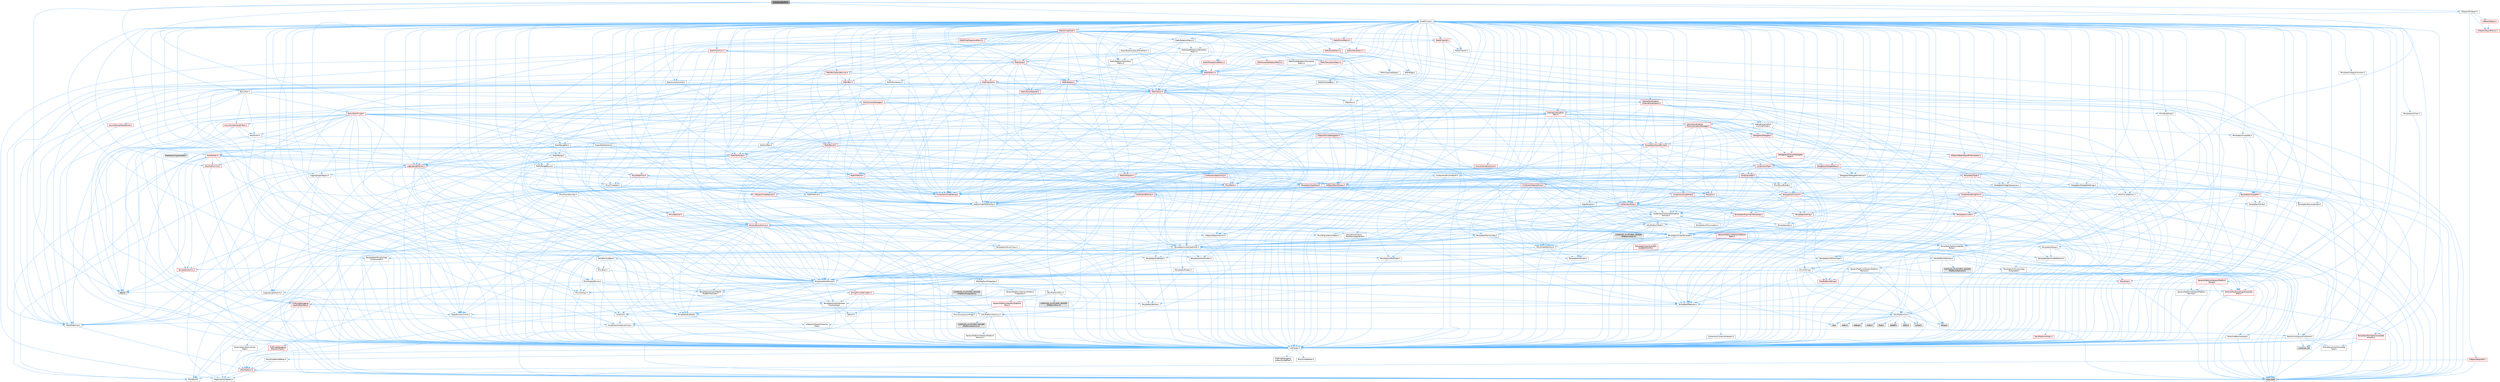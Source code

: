 digraph "SlateDrawBuffer.h"
{
 // INTERACTIVE_SVG=YES
 // LATEX_PDF_SIZE
  bgcolor="transparent";
  edge [fontname=Helvetica,fontsize=10,labelfontname=Helvetica,labelfontsize=10];
  node [fontname=Helvetica,fontsize=10,shape=box,height=0.2,width=0.4];
  Node1 [id="Node000001",label="SlateDrawBuffer.h",height=0.2,width=0.4,color="gray40", fillcolor="grey60", style="filled", fontcolor="black",tooltip=" "];
  Node1 -> Node2 [id="edge1_Node000001_Node000002",color="steelblue1",style="solid",tooltip=" "];
  Node2 [id="Node000002",label="CoreMinimal.h",height=0.2,width=0.4,color="grey40", fillcolor="white", style="filled",URL="$d7/d67/CoreMinimal_8h.html",tooltip=" "];
  Node2 -> Node3 [id="edge2_Node000002_Node000003",color="steelblue1",style="solid",tooltip=" "];
  Node3 [id="Node000003",label="CoreTypes.h",height=0.2,width=0.4,color="grey40", fillcolor="white", style="filled",URL="$dc/dec/CoreTypes_8h.html",tooltip=" "];
  Node3 -> Node4 [id="edge3_Node000003_Node000004",color="steelblue1",style="solid",tooltip=" "];
  Node4 [id="Node000004",label="HAL/Platform.h",height=0.2,width=0.4,color="red", fillcolor="#FFF0F0", style="filled",URL="$d9/dd0/Platform_8h.html",tooltip=" "];
  Node4 -> Node5 [id="edge4_Node000004_Node000005",color="steelblue1",style="solid",tooltip=" "];
  Node5 [id="Node000005",label="Misc/Build.h",height=0.2,width=0.4,color="grey40", fillcolor="white", style="filled",URL="$d3/dbb/Build_8h.html",tooltip=" "];
  Node4 -> Node7 [id="edge5_Node000004_Node000007",color="steelblue1",style="solid",tooltip=" "];
  Node7 [id="Node000007",label="type_traits",height=0.2,width=0.4,color="grey60", fillcolor="#E0E0E0", style="filled",tooltip=" "];
  Node4 -> Node8 [id="edge6_Node000004_Node000008",color="steelblue1",style="solid",tooltip=" "];
  Node8 [id="Node000008",label="PreprocessorHelpers.h",height=0.2,width=0.4,color="grey40", fillcolor="white", style="filled",URL="$db/ddb/PreprocessorHelpers_8h.html",tooltip=" "];
  Node3 -> Node14 [id="edge7_Node000003_Node000014",color="steelblue1",style="solid",tooltip=" "];
  Node14 [id="Node000014",label="ProfilingDebugging\l/UMemoryDefines.h",height=0.2,width=0.4,color="grey40", fillcolor="white", style="filled",URL="$d2/da2/UMemoryDefines_8h.html",tooltip=" "];
  Node3 -> Node15 [id="edge8_Node000003_Node000015",color="steelblue1",style="solid",tooltip=" "];
  Node15 [id="Node000015",label="Misc/CoreMiscDefines.h",height=0.2,width=0.4,color="grey40", fillcolor="white", style="filled",URL="$da/d38/CoreMiscDefines_8h.html",tooltip=" "];
  Node15 -> Node4 [id="edge9_Node000015_Node000004",color="steelblue1",style="solid",tooltip=" "];
  Node15 -> Node8 [id="edge10_Node000015_Node000008",color="steelblue1",style="solid",tooltip=" "];
  Node3 -> Node16 [id="edge11_Node000003_Node000016",color="steelblue1",style="solid",tooltip=" "];
  Node16 [id="Node000016",label="Misc/CoreDefines.h",height=0.2,width=0.4,color="grey40", fillcolor="white", style="filled",URL="$d3/dd2/CoreDefines_8h.html",tooltip=" "];
  Node2 -> Node17 [id="edge12_Node000002_Node000017",color="steelblue1",style="solid",tooltip=" "];
  Node17 [id="Node000017",label="CoreFwd.h",height=0.2,width=0.4,color="grey40", fillcolor="white", style="filled",URL="$d1/d1e/CoreFwd_8h.html",tooltip=" "];
  Node17 -> Node3 [id="edge13_Node000017_Node000003",color="steelblue1",style="solid",tooltip=" "];
  Node17 -> Node18 [id="edge14_Node000017_Node000018",color="steelblue1",style="solid",tooltip=" "];
  Node18 [id="Node000018",label="Containers/ContainersFwd.h",height=0.2,width=0.4,color="grey40", fillcolor="white", style="filled",URL="$d4/d0a/ContainersFwd_8h.html",tooltip=" "];
  Node18 -> Node4 [id="edge15_Node000018_Node000004",color="steelblue1",style="solid",tooltip=" "];
  Node18 -> Node3 [id="edge16_Node000018_Node000003",color="steelblue1",style="solid",tooltip=" "];
  Node18 -> Node19 [id="edge17_Node000018_Node000019",color="steelblue1",style="solid",tooltip=" "];
  Node19 [id="Node000019",label="Traits/IsContiguousContainer.h",height=0.2,width=0.4,color="grey40", fillcolor="white", style="filled",URL="$d5/d3c/IsContiguousContainer_8h.html",tooltip=" "];
  Node19 -> Node3 [id="edge18_Node000019_Node000003",color="steelblue1",style="solid",tooltip=" "];
  Node19 -> Node20 [id="edge19_Node000019_Node000020",color="steelblue1",style="solid",tooltip=" "];
  Node20 [id="Node000020",label="Misc/StaticAssertComplete\lType.h",height=0.2,width=0.4,color="grey40", fillcolor="white", style="filled",URL="$d5/d4e/StaticAssertCompleteType_8h.html",tooltip=" "];
  Node19 -> Node21 [id="edge20_Node000019_Node000021",color="steelblue1",style="solid",tooltip=" "];
  Node21 [id="Node000021",label="initializer_list",height=0.2,width=0.4,color="grey60", fillcolor="#E0E0E0", style="filled",tooltip=" "];
  Node17 -> Node22 [id="edge21_Node000017_Node000022",color="steelblue1",style="solid",tooltip=" "];
  Node22 [id="Node000022",label="Math/MathFwd.h",height=0.2,width=0.4,color="grey40", fillcolor="white", style="filled",URL="$d2/d10/MathFwd_8h.html",tooltip=" "];
  Node22 -> Node4 [id="edge22_Node000022_Node000004",color="steelblue1",style="solid",tooltip=" "];
  Node17 -> Node23 [id="edge23_Node000017_Node000023",color="steelblue1",style="solid",tooltip=" "];
  Node23 [id="Node000023",label="UObject/UObjectHierarchy\lFwd.h",height=0.2,width=0.4,color="grey40", fillcolor="white", style="filled",URL="$d3/d13/UObjectHierarchyFwd_8h.html",tooltip=" "];
  Node2 -> Node23 [id="edge24_Node000002_Node000023",color="steelblue1",style="solid",tooltip=" "];
  Node2 -> Node18 [id="edge25_Node000002_Node000018",color="steelblue1",style="solid",tooltip=" "];
  Node2 -> Node24 [id="edge26_Node000002_Node000024",color="steelblue1",style="solid",tooltip=" "];
  Node24 [id="Node000024",label="Misc/VarArgs.h",height=0.2,width=0.4,color="grey40", fillcolor="white", style="filled",URL="$d5/d6f/VarArgs_8h.html",tooltip=" "];
  Node24 -> Node3 [id="edge27_Node000024_Node000003",color="steelblue1",style="solid",tooltip=" "];
  Node2 -> Node25 [id="edge28_Node000002_Node000025",color="steelblue1",style="solid",tooltip=" "];
  Node25 [id="Node000025",label="Logging/LogVerbosity.h",height=0.2,width=0.4,color="grey40", fillcolor="white", style="filled",URL="$d2/d8f/LogVerbosity_8h.html",tooltip=" "];
  Node25 -> Node3 [id="edge29_Node000025_Node000003",color="steelblue1",style="solid",tooltip=" "];
  Node2 -> Node26 [id="edge30_Node000002_Node000026",color="steelblue1",style="solid",tooltip=" "];
  Node26 [id="Node000026",label="Misc/OutputDevice.h",height=0.2,width=0.4,color="grey40", fillcolor="white", style="filled",URL="$d7/d32/OutputDevice_8h.html",tooltip=" "];
  Node26 -> Node17 [id="edge31_Node000026_Node000017",color="steelblue1",style="solid",tooltip=" "];
  Node26 -> Node3 [id="edge32_Node000026_Node000003",color="steelblue1",style="solid",tooltip=" "];
  Node26 -> Node25 [id="edge33_Node000026_Node000025",color="steelblue1",style="solid",tooltip=" "];
  Node26 -> Node24 [id="edge34_Node000026_Node000024",color="steelblue1",style="solid",tooltip=" "];
  Node26 -> Node27 [id="edge35_Node000026_Node000027",color="steelblue1",style="solid",tooltip=" "];
  Node27 [id="Node000027",label="Templates/IsArrayOrRefOf\lTypeByPredicate.h",height=0.2,width=0.4,color="grey40", fillcolor="white", style="filled",URL="$d6/da1/IsArrayOrRefOfTypeByPredicate_8h.html",tooltip=" "];
  Node27 -> Node3 [id="edge36_Node000027_Node000003",color="steelblue1",style="solid",tooltip=" "];
  Node26 -> Node28 [id="edge37_Node000026_Node000028",color="steelblue1",style="solid",tooltip=" "];
  Node28 [id="Node000028",label="Templates/IsValidVariadic\lFunctionArg.h",height=0.2,width=0.4,color="grey40", fillcolor="white", style="filled",URL="$d0/dc8/IsValidVariadicFunctionArg_8h.html",tooltip=" "];
  Node28 -> Node3 [id="edge38_Node000028_Node000003",color="steelblue1",style="solid",tooltip=" "];
  Node28 -> Node29 [id="edge39_Node000028_Node000029",color="steelblue1",style="solid",tooltip=" "];
  Node29 [id="Node000029",label="IsEnum.h",height=0.2,width=0.4,color="grey40", fillcolor="white", style="filled",URL="$d4/de5/IsEnum_8h.html",tooltip=" "];
  Node28 -> Node7 [id="edge40_Node000028_Node000007",color="steelblue1",style="solid",tooltip=" "];
  Node26 -> Node30 [id="edge41_Node000026_Node000030",color="steelblue1",style="solid",tooltip=" "];
  Node30 [id="Node000030",label="Traits/IsCharEncodingCompatible\lWith.h",height=0.2,width=0.4,color="red", fillcolor="#FFF0F0", style="filled",URL="$df/dd1/IsCharEncodingCompatibleWith_8h.html",tooltip=" "];
  Node30 -> Node7 [id="edge42_Node000030_Node000007",color="steelblue1",style="solid",tooltip=" "];
  Node2 -> Node32 [id="edge43_Node000002_Node000032",color="steelblue1",style="solid",tooltip=" "];
  Node32 [id="Node000032",label="HAL/PlatformCrt.h",height=0.2,width=0.4,color="grey40", fillcolor="white", style="filled",URL="$d8/d75/PlatformCrt_8h.html",tooltip=" "];
  Node32 -> Node33 [id="edge44_Node000032_Node000033",color="steelblue1",style="solid",tooltip=" "];
  Node33 [id="Node000033",label="new",height=0.2,width=0.4,color="grey60", fillcolor="#E0E0E0", style="filled",tooltip=" "];
  Node32 -> Node34 [id="edge45_Node000032_Node000034",color="steelblue1",style="solid",tooltip=" "];
  Node34 [id="Node000034",label="wchar.h",height=0.2,width=0.4,color="grey60", fillcolor="#E0E0E0", style="filled",tooltip=" "];
  Node32 -> Node35 [id="edge46_Node000032_Node000035",color="steelblue1",style="solid",tooltip=" "];
  Node35 [id="Node000035",label="stddef.h",height=0.2,width=0.4,color="grey60", fillcolor="#E0E0E0", style="filled",tooltip=" "];
  Node32 -> Node36 [id="edge47_Node000032_Node000036",color="steelblue1",style="solid",tooltip=" "];
  Node36 [id="Node000036",label="stdlib.h",height=0.2,width=0.4,color="grey60", fillcolor="#E0E0E0", style="filled",tooltip=" "];
  Node32 -> Node37 [id="edge48_Node000032_Node000037",color="steelblue1",style="solid",tooltip=" "];
  Node37 [id="Node000037",label="stdio.h",height=0.2,width=0.4,color="grey60", fillcolor="#E0E0E0", style="filled",tooltip=" "];
  Node32 -> Node38 [id="edge49_Node000032_Node000038",color="steelblue1",style="solid",tooltip=" "];
  Node38 [id="Node000038",label="stdarg.h",height=0.2,width=0.4,color="grey60", fillcolor="#E0E0E0", style="filled",tooltip=" "];
  Node32 -> Node39 [id="edge50_Node000032_Node000039",color="steelblue1",style="solid",tooltip=" "];
  Node39 [id="Node000039",label="math.h",height=0.2,width=0.4,color="grey60", fillcolor="#E0E0E0", style="filled",tooltip=" "];
  Node32 -> Node40 [id="edge51_Node000032_Node000040",color="steelblue1",style="solid",tooltip=" "];
  Node40 [id="Node000040",label="float.h",height=0.2,width=0.4,color="grey60", fillcolor="#E0E0E0", style="filled",tooltip=" "];
  Node32 -> Node41 [id="edge52_Node000032_Node000041",color="steelblue1",style="solid",tooltip=" "];
  Node41 [id="Node000041",label="string.h",height=0.2,width=0.4,color="grey60", fillcolor="#E0E0E0", style="filled",tooltip=" "];
  Node2 -> Node42 [id="edge53_Node000002_Node000042",color="steelblue1",style="solid",tooltip=" "];
  Node42 [id="Node000042",label="HAL/PlatformMisc.h",height=0.2,width=0.4,color="grey40", fillcolor="white", style="filled",URL="$d0/df5/PlatformMisc_8h.html",tooltip=" "];
  Node42 -> Node3 [id="edge54_Node000042_Node000003",color="steelblue1",style="solid",tooltip=" "];
  Node42 -> Node43 [id="edge55_Node000042_Node000043",color="steelblue1",style="solid",tooltip=" "];
  Node43 [id="Node000043",label="GenericPlatform/GenericPlatform\lMisc.h",height=0.2,width=0.4,color="red", fillcolor="#FFF0F0", style="filled",URL="$db/d9a/GenericPlatformMisc_8h.html",tooltip=" "];
  Node43 -> Node17 [id="edge56_Node000043_Node000017",color="steelblue1",style="solid",tooltip=" "];
  Node43 -> Node3 [id="edge57_Node000043_Node000003",color="steelblue1",style="solid",tooltip=" "];
  Node43 -> Node32 [id="edge58_Node000043_Node000032",color="steelblue1",style="solid",tooltip=" "];
  Node43 -> Node47 [id="edge59_Node000043_Node000047",color="steelblue1",style="solid",tooltip=" "];
  Node47 [id="Node000047",label="Math/NumericLimits.h",height=0.2,width=0.4,color="grey40", fillcolor="white", style="filled",URL="$df/d1b/NumericLimits_8h.html",tooltip=" "];
  Node47 -> Node3 [id="edge60_Node000047_Node000003",color="steelblue1",style="solid",tooltip=" "];
  Node43 -> Node48 [id="edge61_Node000043_Node000048",color="steelblue1",style="solid",tooltip=" "];
  Node48 [id="Node000048",label="Misc/CompressionFlags.h",height=0.2,width=0.4,color="grey40", fillcolor="white", style="filled",URL="$d9/d76/CompressionFlags_8h.html",tooltip=" "];
  Node42 -> Node52 [id="edge62_Node000042_Node000052",color="steelblue1",style="solid",tooltip=" "];
  Node52 [id="Node000052",label="COMPILED_PLATFORM_HEADER\l(PlatformMisc.h)",height=0.2,width=0.4,color="grey60", fillcolor="#E0E0E0", style="filled",tooltip=" "];
  Node42 -> Node53 [id="edge63_Node000042_Node000053",color="steelblue1",style="solid",tooltip=" "];
  Node53 [id="Node000053",label="ProfilingDebugging\l/CpuProfilerTrace.h",height=0.2,width=0.4,color="red", fillcolor="#FFF0F0", style="filled",URL="$da/dcb/CpuProfilerTrace_8h.html",tooltip=" "];
  Node53 -> Node3 [id="edge64_Node000053_Node000003",color="steelblue1",style="solid",tooltip=" "];
  Node53 -> Node18 [id="edge65_Node000053_Node000018",color="steelblue1",style="solid",tooltip=" "];
  Node53 -> Node54 [id="edge66_Node000053_Node000054",color="steelblue1",style="solid",tooltip=" "];
  Node54 [id="Node000054",label="HAL/PlatformAtomics.h",height=0.2,width=0.4,color="grey40", fillcolor="white", style="filled",URL="$d3/d36/PlatformAtomics_8h.html",tooltip=" "];
  Node54 -> Node3 [id="edge67_Node000054_Node000003",color="steelblue1",style="solid",tooltip=" "];
  Node54 -> Node55 [id="edge68_Node000054_Node000055",color="steelblue1",style="solid",tooltip=" "];
  Node55 [id="Node000055",label="GenericPlatform/GenericPlatform\lAtomics.h",height=0.2,width=0.4,color="grey40", fillcolor="white", style="filled",URL="$da/d72/GenericPlatformAtomics_8h.html",tooltip=" "];
  Node55 -> Node3 [id="edge69_Node000055_Node000003",color="steelblue1",style="solid",tooltip=" "];
  Node54 -> Node56 [id="edge70_Node000054_Node000056",color="steelblue1",style="solid",tooltip=" "];
  Node56 [id="Node000056",label="COMPILED_PLATFORM_HEADER\l(PlatformAtomics.h)",height=0.2,width=0.4,color="grey60", fillcolor="#E0E0E0", style="filled",tooltip=" "];
  Node53 -> Node8 [id="edge71_Node000053_Node000008",color="steelblue1",style="solid",tooltip=" "];
  Node53 -> Node5 [id="edge72_Node000053_Node000005",color="steelblue1",style="solid",tooltip=" "];
  Node2 -> Node61 [id="edge73_Node000002_Node000061",color="steelblue1",style="solid",tooltip=" "];
  Node61 [id="Node000061",label="Misc/AssertionMacros.h",height=0.2,width=0.4,color="grey40", fillcolor="white", style="filled",URL="$d0/dfa/AssertionMacros_8h.html",tooltip=" "];
  Node61 -> Node3 [id="edge74_Node000061_Node000003",color="steelblue1",style="solid",tooltip=" "];
  Node61 -> Node4 [id="edge75_Node000061_Node000004",color="steelblue1",style="solid",tooltip=" "];
  Node61 -> Node42 [id="edge76_Node000061_Node000042",color="steelblue1",style="solid",tooltip=" "];
  Node61 -> Node8 [id="edge77_Node000061_Node000008",color="steelblue1",style="solid",tooltip=" "];
  Node61 -> Node62 [id="edge78_Node000061_Node000062",color="steelblue1",style="solid",tooltip=" "];
  Node62 [id="Node000062",label="Templates/EnableIf.h",height=0.2,width=0.4,color="grey40", fillcolor="white", style="filled",URL="$d7/d60/EnableIf_8h.html",tooltip=" "];
  Node62 -> Node3 [id="edge79_Node000062_Node000003",color="steelblue1",style="solid",tooltip=" "];
  Node61 -> Node27 [id="edge80_Node000061_Node000027",color="steelblue1",style="solid",tooltip=" "];
  Node61 -> Node28 [id="edge81_Node000061_Node000028",color="steelblue1",style="solid",tooltip=" "];
  Node61 -> Node30 [id="edge82_Node000061_Node000030",color="steelblue1",style="solid",tooltip=" "];
  Node61 -> Node24 [id="edge83_Node000061_Node000024",color="steelblue1",style="solid",tooltip=" "];
  Node61 -> Node63 [id="edge84_Node000061_Node000063",color="steelblue1",style="solid",tooltip=" "];
  Node63 [id="Node000063",label="String/FormatStringSan.h",height=0.2,width=0.4,color="red", fillcolor="#FFF0F0", style="filled",URL="$d3/d8b/FormatStringSan_8h.html",tooltip=" "];
  Node63 -> Node7 [id="edge85_Node000063_Node000007",color="steelblue1",style="solid",tooltip=" "];
  Node63 -> Node3 [id="edge86_Node000063_Node000003",color="steelblue1",style="solid",tooltip=" "];
  Node63 -> Node64 [id="edge87_Node000063_Node000064",color="steelblue1",style="solid",tooltip=" "];
  Node64 [id="Node000064",label="Templates/Requires.h",height=0.2,width=0.4,color="grey40", fillcolor="white", style="filled",URL="$dc/d96/Requires_8h.html",tooltip=" "];
  Node64 -> Node62 [id="edge88_Node000064_Node000062",color="steelblue1",style="solid",tooltip=" "];
  Node64 -> Node7 [id="edge89_Node000064_Node000007",color="steelblue1",style="solid",tooltip=" "];
  Node63 -> Node65 [id="edge90_Node000063_Node000065",color="steelblue1",style="solid",tooltip=" "];
  Node65 [id="Node000065",label="Templates/Identity.h",height=0.2,width=0.4,color="grey40", fillcolor="white", style="filled",URL="$d0/dd5/Identity_8h.html",tooltip=" "];
  Node63 -> Node28 [id="edge91_Node000063_Node000028",color="steelblue1",style="solid",tooltip=" "];
  Node63 -> Node18 [id="edge92_Node000063_Node000018",color="steelblue1",style="solid",tooltip=" "];
  Node61 -> Node69 [id="edge93_Node000061_Node000069",color="steelblue1",style="solid",tooltip=" "];
  Node69 [id="Node000069",label="atomic",height=0.2,width=0.4,color="grey60", fillcolor="#E0E0E0", style="filled",tooltip=" "];
  Node2 -> Node70 [id="edge94_Node000002_Node000070",color="steelblue1",style="solid",tooltip=" "];
  Node70 [id="Node000070",label="Templates/IsPointer.h",height=0.2,width=0.4,color="grey40", fillcolor="white", style="filled",URL="$d7/d05/IsPointer_8h.html",tooltip=" "];
  Node70 -> Node3 [id="edge95_Node000070_Node000003",color="steelblue1",style="solid",tooltip=" "];
  Node2 -> Node71 [id="edge96_Node000002_Node000071",color="steelblue1",style="solid",tooltip=" "];
  Node71 [id="Node000071",label="HAL/PlatformMemory.h",height=0.2,width=0.4,color="grey40", fillcolor="white", style="filled",URL="$de/d68/PlatformMemory_8h.html",tooltip=" "];
  Node71 -> Node3 [id="edge97_Node000071_Node000003",color="steelblue1",style="solid",tooltip=" "];
  Node71 -> Node72 [id="edge98_Node000071_Node000072",color="steelblue1",style="solid",tooltip=" "];
  Node72 [id="Node000072",label="GenericPlatform/GenericPlatform\lMemory.h",height=0.2,width=0.4,color="grey40", fillcolor="white", style="filled",URL="$dd/d22/GenericPlatformMemory_8h.html",tooltip=" "];
  Node72 -> Node17 [id="edge99_Node000072_Node000017",color="steelblue1",style="solid",tooltip=" "];
  Node72 -> Node3 [id="edge100_Node000072_Node000003",color="steelblue1",style="solid",tooltip=" "];
  Node72 -> Node73 [id="edge101_Node000072_Node000073",color="steelblue1",style="solid",tooltip=" "];
  Node73 [id="Node000073",label="HAL/PlatformString.h",height=0.2,width=0.4,color="red", fillcolor="#FFF0F0", style="filled",URL="$db/db5/PlatformString_8h.html",tooltip=" "];
  Node73 -> Node3 [id="edge102_Node000073_Node000003",color="steelblue1",style="solid",tooltip=" "];
  Node72 -> Node41 [id="edge103_Node000072_Node000041",color="steelblue1",style="solid",tooltip=" "];
  Node72 -> Node34 [id="edge104_Node000072_Node000034",color="steelblue1",style="solid",tooltip=" "];
  Node71 -> Node75 [id="edge105_Node000071_Node000075",color="steelblue1",style="solid",tooltip=" "];
  Node75 [id="Node000075",label="COMPILED_PLATFORM_HEADER\l(PlatformMemory.h)",height=0.2,width=0.4,color="grey60", fillcolor="#E0E0E0", style="filled",tooltip=" "];
  Node2 -> Node54 [id="edge106_Node000002_Node000054",color="steelblue1",style="solid",tooltip=" "];
  Node2 -> Node76 [id="edge107_Node000002_Node000076",color="steelblue1",style="solid",tooltip=" "];
  Node76 [id="Node000076",label="Misc/Exec.h",height=0.2,width=0.4,color="grey40", fillcolor="white", style="filled",URL="$de/ddb/Exec_8h.html",tooltip=" "];
  Node76 -> Node3 [id="edge108_Node000076_Node000003",color="steelblue1",style="solid",tooltip=" "];
  Node76 -> Node61 [id="edge109_Node000076_Node000061",color="steelblue1",style="solid",tooltip=" "];
  Node2 -> Node77 [id="edge110_Node000002_Node000077",color="steelblue1",style="solid",tooltip=" "];
  Node77 [id="Node000077",label="HAL/MemoryBase.h",height=0.2,width=0.4,color="grey40", fillcolor="white", style="filled",URL="$d6/d9f/MemoryBase_8h.html",tooltip=" "];
  Node77 -> Node3 [id="edge111_Node000077_Node000003",color="steelblue1",style="solid",tooltip=" "];
  Node77 -> Node54 [id="edge112_Node000077_Node000054",color="steelblue1",style="solid",tooltip=" "];
  Node77 -> Node32 [id="edge113_Node000077_Node000032",color="steelblue1",style="solid",tooltip=" "];
  Node77 -> Node76 [id="edge114_Node000077_Node000076",color="steelblue1",style="solid",tooltip=" "];
  Node77 -> Node26 [id="edge115_Node000077_Node000026",color="steelblue1",style="solid",tooltip=" "];
  Node77 -> Node78 [id="edge116_Node000077_Node000078",color="steelblue1",style="solid",tooltip=" "];
  Node78 [id="Node000078",label="Templates/Atomic.h",height=0.2,width=0.4,color="red", fillcolor="#FFF0F0", style="filled",URL="$d3/d91/Atomic_8h.html",tooltip=" "];
  Node78 -> Node69 [id="edge117_Node000078_Node000069",color="steelblue1",style="solid",tooltip=" "];
  Node2 -> Node87 [id="edge118_Node000002_Node000087",color="steelblue1",style="solid",tooltip=" "];
  Node87 [id="Node000087",label="HAL/UnrealMemory.h",height=0.2,width=0.4,color="grey40", fillcolor="white", style="filled",URL="$d9/d96/UnrealMemory_8h.html",tooltip=" "];
  Node87 -> Node3 [id="edge119_Node000087_Node000003",color="steelblue1",style="solid",tooltip=" "];
  Node87 -> Node72 [id="edge120_Node000087_Node000072",color="steelblue1",style="solid",tooltip=" "];
  Node87 -> Node77 [id="edge121_Node000087_Node000077",color="steelblue1",style="solid",tooltip=" "];
  Node87 -> Node71 [id="edge122_Node000087_Node000071",color="steelblue1",style="solid",tooltip=" "];
  Node87 -> Node88 [id="edge123_Node000087_Node000088",color="steelblue1",style="solid",tooltip=" "];
  Node88 [id="Node000088",label="ProfilingDebugging\l/MemoryTrace.h",height=0.2,width=0.4,color="red", fillcolor="#FFF0F0", style="filled",URL="$da/dd7/MemoryTrace_8h.html",tooltip=" "];
  Node88 -> Node4 [id="edge124_Node000088_Node000004",color="steelblue1",style="solid",tooltip=" "];
  Node87 -> Node70 [id="edge125_Node000087_Node000070",color="steelblue1",style="solid",tooltip=" "];
  Node2 -> Node89 [id="edge126_Node000002_Node000089",color="steelblue1",style="solid",tooltip=" "];
  Node89 [id="Node000089",label="Templates/IsArithmetic.h",height=0.2,width=0.4,color="grey40", fillcolor="white", style="filled",URL="$d2/d5d/IsArithmetic_8h.html",tooltip=" "];
  Node89 -> Node3 [id="edge127_Node000089_Node000003",color="steelblue1",style="solid",tooltip=" "];
  Node2 -> Node83 [id="edge128_Node000002_Node000083",color="steelblue1",style="solid",tooltip=" "];
  Node83 [id="Node000083",label="Templates/AndOrNot.h",height=0.2,width=0.4,color="grey40", fillcolor="white", style="filled",URL="$db/d0a/AndOrNot_8h.html",tooltip=" "];
  Node83 -> Node3 [id="edge129_Node000083_Node000003",color="steelblue1",style="solid",tooltip=" "];
  Node2 -> Node90 [id="edge130_Node000002_Node000090",color="steelblue1",style="solid",tooltip=" "];
  Node90 [id="Node000090",label="Templates/IsPODType.h",height=0.2,width=0.4,color="grey40", fillcolor="white", style="filled",URL="$d7/db1/IsPODType_8h.html",tooltip=" "];
  Node90 -> Node3 [id="edge131_Node000090_Node000003",color="steelblue1",style="solid",tooltip=" "];
  Node2 -> Node91 [id="edge132_Node000002_Node000091",color="steelblue1",style="solid",tooltip=" "];
  Node91 [id="Node000091",label="Templates/IsUECoreType.h",height=0.2,width=0.4,color="grey40", fillcolor="white", style="filled",URL="$d1/db8/IsUECoreType_8h.html",tooltip=" "];
  Node91 -> Node3 [id="edge133_Node000091_Node000003",color="steelblue1",style="solid",tooltip=" "];
  Node91 -> Node7 [id="edge134_Node000091_Node000007",color="steelblue1",style="solid",tooltip=" "];
  Node2 -> Node84 [id="edge135_Node000002_Node000084",color="steelblue1",style="solid",tooltip=" "];
  Node84 [id="Node000084",label="Templates/IsTriviallyCopy\lConstructible.h",height=0.2,width=0.4,color="grey40", fillcolor="white", style="filled",URL="$d3/d78/IsTriviallyCopyConstructible_8h.html",tooltip=" "];
  Node84 -> Node3 [id="edge136_Node000084_Node000003",color="steelblue1",style="solid",tooltip=" "];
  Node84 -> Node7 [id="edge137_Node000084_Node000007",color="steelblue1",style="solid",tooltip=" "];
  Node2 -> Node92 [id="edge138_Node000002_Node000092",color="steelblue1",style="solid",tooltip=" "];
  Node92 [id="Node000092",label="Templates/UnrealTypeTraits.h",height=0.2,width=0.4,color="grey40", fillcolor="white", style="filled",URL="$d2/d2d/UnrealTypeTraits_8h.html",tooltip=" "];
  Node92 -> Node3 [id="edge139_Node000092_Node000003",color="steelblue1",style="solid",tooltip=" "];
  Node92 -> Node70 [id="edge140_Node000092_Node000070",color="steelblue1",style="solid",tooltip=" "];
  Node92 -> Node61 [id="edge141_Node000092_Node000061",color="steelblue1",style="solid",tooltip=" "];
  Node92 -> Node83 [id="edge142_Node000092_Node000083",color="steelblue1",style="solid",tooltip=" "];
  Node92 -> Node62 [id="edge143_Node000092_Node000062",color="steelblue1",style="solid",tooltip=" "];
  Node92 -> Node89 [id="edge144_Node000092_Node000089",color="steelblue1",style="solid",tooltip=" "];
  Node92 -> Node29 [id="edge145_Node000092_Node000029",color="steelblue1",style="solid",tooltip=" "];
  Node92 -> Node93 [id="edge146_Node000092_Node000093",color="steelblue1",style="solid",tooltip=" "];
  Node93 [id="Node000093",label="Templates/Models.h",height=0.2,width=0.4,color="grey40", fillcolor="white", style="filled",URL="$d3/d0c/Models_8h.html",tooltip=" "];
  Node93 -> Node65 [id="edge147_Node000093_Node000065",color="steelblue1",style="solid",tooltip=" "];
  Node92 -> Node90 [id="edge148_Node000092_Node000090",color="steelblue1",style="solid",tooltip=" "];
  Node92 -> Node91 [id="edge149_Node000092_Node000091",color="steelblue1",style="solid",tooltip=" "];
  Node92 -> Node84 [id="edge150_Node000092_Node000084",color="steelblue1",style="solid",tooltip=" "];
  Node2 -> Node62 [id="edge151_Node000002_Node000062",color="steelblue1",style="solid",tooltip=" "];
  Node2 -> Node94 [id="edge152_Node000002_Node000094",color="steelblue1",style="solid",tooltip=" "];
  Node94 [id="Node000094",label="Templates/RemoveReference.h",height=0.2,width=0.4,color="grey40", fillcolor="white", style="filled",URL="$da/dbe/RemoveReference_8h.html",tooltip=" "];
  Node94 -> Node3 [id="edge153_Node000094_Node000003",color="steelblue1",style="solid",tooltip=" "];
  Node2 -> Node95 [id="edge154_Node000002_Node000095",color="steelblue1",style="solid",tooltip=" "];
  Node95 [id="Node000095",label="Templates/IntegralConstant.h",height=0.2,width=0.4,color="grey40", fillcolor="white", style="filled",URL="$db/d1b/IntegralConstant_8h.html",tooltip=" "];
  Node95 -> Node3 [id="edge155_Node000095_Node000003",color="steelblue1",style="solid",tooltip=" "];
  Node2 -> Node96 [id="edge156_Node000002_Node000096",color="steelblue1",style="solid",tooltip=" "];
  Node96 [id="Node000096",label="Templates/IsClass.h",height=0.2,width=0.4,color="grey40", fillcolor="white", style="filled",URL="$db/dcb/IsClass_8h.html",tooltip=" "];
  Node96 -> Node3 [id="edge157_Node000096_Node000003",color="steelblue1",style="solid",tooltip=" "];
  Node2 -> Node97 [id="edge158_Node000002_Node000097",color="steelblue1",style="solid",tooltip=" "];
  Node97 [id="Node000097",label="Templates/TypeCompatible\lBytes.h",height=0.2,width=0.4,color="grey40", fillcolor="white", style="filled",URL="$df/d0a/TypeCompatibleBytes_8h.html",tooltip=" "];
  Node97 -> Node3 [id="edge159_Node000097_Node000003",color="steelblue1",style="solid",tooltip=" "];
  Node97 -> Node41 [id="edge160_Node000097_Node000041",color="steelblue1",style="solid",tooltip=" "];
  Node97 -> Node33 [id="edge161_Node000097_Node000033",color="steelblue1",style="solid",tooltip=" "];
  Node97 -> Node7 [id="edge162_Node000097_Node000007",color="steelblue1",style="solid",tooltip=" "];
  Node2 -> Node19 [id="edge163_Node000002_Node000019",color="steelblue1",style="solid",tooltip=" "];
  Node2 -> Node98 [id="edge164_Node000002_Node000098",color="steelblue1",style="solid",tooltip=" "];
  Node98 [id="Node000098",label="Templates/UnrealTemplate.h",height=0.2,width=0.4,color="grey40", fillcolor="white", style="filled",URL="$d4/d24/UnrealTemplate_8h.html",tooltip=" "];
  Node98 -> Node3 [id="edge165_Node000098_Node000003",color="steelblue1",style="solid",tooltip=" "];
  Node98 -> Node70 [id="edge166_Node000098_Node000070",color="steelblue1",style="solid",tooltip=" "];
  Node98 -> Node87 [id="edge167_Node000098_Node000087",color="steelblue1",style="solid",tooltip=" "];
  Node98 -> Node99 [id="edge168_Node000098_Node000099",color="steelblue1",style="solid",tooltip=" "];
  Node99 [id="Node000099",label="Templates/CopyQualifiers\lAndRefsFromTo.h",height=0.2,width=0.4,color="red", fillcolor="#FFF0F0", style="filled",URL="$d3/db3/CopyQualifiersAndRefsFromTo_8h.html",tooltip=" "];
  Node98 -> Node92 [id="edge169_Node000098_Node000092",color="steelblue1",style="solid",tooltip=" "];
  Node98 -> Node94 [id="edge170_Node000098_Node000094",color="steelblue1",style="solid",tooltip=" "];
  Node98 -> Node64 [id="edge171_Node000098_Node000064",color="steelblue1",style="solid",tooltip=" "];
  Node98 -> Node97 [id="edge172_Node000098_Node000097",color="steelblue1",style="solid",tooltip=" "];
  Node98 -> Node65 [id="edge173_Node000098_Node000065",color="steelblue1",style="solid",tooltip=" "];
  Node98 -> Node19 [id="edge174_Node000098_Node000019",color="steelblue1",style="solid",tooltip=" "];
  Node98 -> Node101 [id="edge175_Node000098_Node000101",color="steelblue1",style="solid",tooltip=" "];
  Node101 [id="Node000101",label="Traits/UseBitwiseSwap.h",height=0.2,width=0.4,color="grey40", fillcolor="white", style="filled",URL="$db/df3/UseBitwiseSwap_8h.html",tooltip=" "];
  Node101 -> Node3 [id="edge176_Node000101_Node000003",color="steelblue1",style="solid",tooltip=" "];
  Node101 -> Node7 [id="edge177_Node000101_Node000007",color="steelblue1",style="solid",tooltip=" "];
  Node98 -> Node7 [id="edge178_Node000098_Node000007",color="steelblue1",style="solid",tooltip=" "];
  Node2 -> Node47 [id="edge179_Node000002_Node000047",color="steelblue1",style="solid",tooltip=" "];
  Node2 -> Node102 [id="edge180_Node000002_Node000102",color="steelblue1",style="solid",tooltip=" "];
  Node102 [id="Node000102",label="HAL/PlatformMath.h",height=0.2,width=0.4,color="grey40", fillcolor="white", style="filled",URL="$dc/d53/PlatformMath_8h.html",tooltip=" "];
  Node102 -> Node3 [id="edge181_Node000102_Node000003",color="steelblue1",style="solid",tooltip=" "];
  Node102 -> Node103 [id="edge182_Node000102_Node000103",color="steelblue1",style="solid",tooltip=" "];
  Node103 [id="Node000103",label="GenericPlatform/GenericPlatform\lMath.h",height=0.2,width=0.4,color="red", fillcolor="#FFF0F0", style="filled",URL="$d5/d79/GenericPlatformMath_8h.html",tooltip=" "];
  Node103 -> Node3 [id="edge183_Node000103_Node000003",color="steelblue1",style="solid",tooltip=" "];
  Node103 -> Node18 [id="edge184_Node000103_Node000018",color="steelblue1",style="solid",tooltip=" "];
  Node103 -> Node32 [id="edge185_Node000103_Node000032",color="steelblue1",style="solid",tooltip=" "];
  Node103 -> Node83 [id="edge186_Node000103_Node000083",color="steelblue1",style="solid",tooltip=" "];
  Node103 -> Node104 [id="edge187_Node000103_Node000104",color="steelblue1",style="solid",tooltip=" "];
  Node104 [id="Node000104",label="Templates/Decay.h",height=0.2,width=0.4,color="grey40", fillcolor="white", style="filled",URL="$dd/d0f/Decay_8h.html",tooltip=" "];
  Node104 -> Node3 [id="edge188_Node000104_Node000003",color="steelblue1",style="solid",tooltip=" "];
  Node104 -> Node94 [id="edge189_Node000104_Node000094",color="steelblue1",style="solid",tooltip=" "];
  Node104 -> Node7 [id="edge190_Node000104_Node000007",color="steelblue1",style="solid",tooltip=" "];
  Node103 -> Node92 [id="edge191_Node000103_Node000092",color="steelblue1",style="solid",tooltip=" "];
  Node103 -> Node64 [id="edge192_Node000103_Node000064",color="steelblue1",style="solid",tooltip=" "];
  Node103 -> Node97 [id="edge193_Node000103_Node000097",color="steelblue1",style="solid",tooltip=" "];
  Node103 -> Node7 [id="edge194_Node000103_Node000007",color="steelblue1",style="solid",tooltip=" "];
  Node102 -> Node109 [id="edge195_Node000102_Node000109",color="steelblue1",style="solid",tooltip=" "];
  Node109 [id="Node000109",label="COMPILED_PLATFORM_HEADER\l(PlatformMath.h)",height=0.2,width=0.4,color="grey60", fillcolor="#E0E0E0", style="filled",tooltip=" "];
  Node2 -> Node85 [id="edge196_Node000002_Node000085",color="steelblue1",style="solid",tooltip=" "];
  Node85 [id="Node000085",label="Templates/IsTriviallyCopy\lAssignable.h",height=0.2,width=0.4,color="grey40", fillcolor="white", style="filled",URL="$d2/df2/IsTriviallyCopyAssignable_8h.html",tooltip=" "];
  Node85 -> Node3 [id="edge197_Node000085_Node000003",color="steelblue1",style="solid",tooltip=" "];
  Node85 -> Node7 [id="edge198_Node000085_Node000007",color="steelblue1",style="solid",tooltip=" "];
  Node2 -> Node110 [id="edge199_Node000002_Node000110",color="steelblue1",style="solid",tooltip=" "];
  Node110 [id="Node000110",label="Templates/MemoryOps.h",height=0.2,width=0.4,color="grey40", fillcolor="white", style="filled",URL="$db/dea/MemoryOps_8h.html",tooltip=" "];
  Node110 -> Node3 [id="edge200_Node000110_Node000003",color="steelblue1",style="solid",tooltip=" "];
  Node110 -> Node87 [id="edge201_Node000110_Node000087",color="steelblue1",style="solid",tooltip=" "];
  Node110 -> Node85 [id="edge202_Node000110_Node000085",color="steelblue1",style="solid",tooltip=" "];
  Node110 -> Node84 [id="edge203_Node000110_Node000084",color="steelblue1",style="solid",tooltip=" "];
  Node110 -> Node64 [id="edge204_Node000110_Node000064",color="steelblue1",style="solid",tooltip=" "];
  Node110 -> Node92 [id="edge205_Node000110_Node000092",color="steelblue1",style="solid",tooltip=" "];
  Node110 -> Node101 [id="edge206_Node000110_Node000101",color="steelblue1",style="solid",tooltip=" "];
  Node110 -> Node33 [id="edge207_Node000110_Node000033",color="steelblue1",style="solid",tooltip=" "];
  Node110 -> Node7 [id="edge208_Node000110_Node000007",color="steelblue1",style="solid",tooltip=" "];
  Node2 -> Node111 [id="edge209_Node000002_Node000111",color="steelblue1",style="solid",tooltip=" "];
  Node111 [id="Node000111",label="Containers/ContainerAllocation\lPolicies.h",height=0.2,width=0.4,color="grey40", fillcolor="white", style="filled",URL="$d7/dff/ContainerAllocationPolicies_8h.html",tooltip=" "];
  Node111 -> Node3 [id="edge210_Node000111_Node000003",color="steelblue1",style="solid",tooltip=" "];
  Node111 -> Node112 [id="edge211_Node000111_Node000112",color="steelblue1",style="solid",tooltip=" "];
  Node112 [id="Node000112",label="Containers/ContainerHelpers.h",height=0.2,width=0.4,color="grey40", fillcolor="white", style="filled",URL="$d7/d33/ContainerHelpers_8h.html",tooltip=" "];
  Node112 -> Node3 [id="edge212_Node000112_Node000003",color="steelblue1",style="solid",tooltip=" "];
  Node111 -> Node111 [id="edge213_Node000111_Node000111",color="steelblue1",style="solid",tooltip=" "];
  Node111 -> Node102 [id="edge214_Node000111_Node000102",color="steelblue1",style="solid",tooltip=" "];
  Node111 -> Node87 [id="edge215_Node000111_Node000087",color="steelblue1",style="solid",tooltip=" "];
  Node111 -> Node47 [id="edge216_Node000111_Node000047",color="steelblue1",style="solid",tooltip=" "];
  Node111 -> Node61 [id="edge217_Node000111_Node000061",color="steelblue1",style="solid",tooltip=" "];
  Node111 -> Node113 [id="edge218_Node000111_Node000113",color="steelblue1",style="solid",tooltip=" "];
  Node113 [id="Node000113",label="Templates/IsPolymorphic.h",height=0.2,width=0.4,color="grey40", fillcolor="white", style="filled",URL="$dc/d20/IsPolymorphic_8h.html",tooltip=" "];
  Node111 -> Node110 [id="edge219_Node000111_Node000110",color="steelblue1",style="solid",tooltip=" "];
  Node111 -> Node97 [id="edge220_Node000111_Node000097",color="steelblue1",style="solid",tooltip=" "];
  Node111 -> Node7 [id="edge221_Node000111_Node000007",color="steelblue1",style="solid",tooltip=" "];
  Node2 -> Node114 [id="edge222_Node000002_Node000114",color="steelblue1",style="solid",tooltip=" "];
  Node114 [id="Node000114",label="Templates/IsEnumClass.h",height=0.2,width=0.4,color="grey40", fillcolor="white", style="filled",URL="$d7/d15/IsEnumClass_8h.html",tooltip=" "];
  Node114 -> Node3 [id="edge223_Node000114_Node000003",color="steelblue1",style="solid",tooltip=" "];
  Node114 -> Node83 [id="edge224_Node000114_Node000083",color="steelblue1",style="solid",tooltip=" "];
  Node2 -> Node115 [id="edge225_Node000002_Node000115",color="steelblue1",style="solid",tooltip=" "];
  Node115 [id="Node000115",label="HAL/PlatformProperties.h",height=0.2,width=0.4,color="grey40", fillcolor="white", style="filled",URL="$d9/db0/PlatformProperties_8h.html",tooltip=" "];
  Node115 -> Node3 [id="edge226_Node000115_Node000003",color="steelblue1",style="solid",tooltip=" "];
  Node115 -> Node116 [id="edge227_Node000115_Node000116",color="steelblue1",style="solid",tooltip=" "];
  Node116 [id="Node000116",label="GenericPlatform/GenericPlatform\lProperties.h",height=0.2,width=0.4,color="grey40", fillcolor="white", style="filled",URL="$d2/dcd/GenericPlatformProperties_8h.html",tooltip=" "];
  Node116 -> Node3 [id="edge228_Node000116_Node000003",color="steelblue1",style="solid",tooltip=" "];
  Node116 -> Node43 [id="edge229_Node000116_Node000043",color="steelblue1",style="solid",tooltip=" "];
  Node115 -> Node117 [id="edge230_Node000115_Node000117",color="steelblue1",style="solid",tooltip=" "];
  Node117 [id="Node000117",label="COMPILED_PLATFORM_HEADER\l(PlatformProperties.h)",height=0.2,width=0.4,color="grey60", fillcolor="#E0E0E0", style="filled",tooltip=" "];
  Node2 -> Node118 [id="edge231_Node000002_Node000118",color="steelblue1",style="solid",tooltip=" "];
  Node118 [id="Node000118",label="Misc/EngineVersionBase.h",height=0.2,width=0.4,color="grey40", fillcolor="white", style="filled",URL="$d5/d2b/EngineVersionBase_8h.html",tooltip=" "];
  Node118 -> Node3 [id="edge232_Node000118_Node000003",color="steelblue1",style="solid",tooltip=" "];
  Node2 -> Node119 [id="edge233_Node000002_Node000119",color="steelblue1",style="solid",tooltip=" "];
  Node119 [id="Node000119",label="Internationalization\l/TextNamespaceFwd.h",height=0.2,width=0.4,color="grey40", fillcolor="white", style="filled",URL="$d8/d97/TextNamespaceFwd_8h.html",tooltip=" "];
  Node119 -> Node3 [id="edge234_Node000119_Node000003",color="steelblue1",style="solid",tooltip=" "];
  Node2 -> Node120 [id="edge235_Node000002_Node000120",color="steelblue1",style="solid",tooltip=" "];
  Node120 [id="Node000120",label="Serialization/Archive.h",height=0.2,width=0.4,color="red", fillcolor="#FFF0F0", style="filled",URL="$d7/d3b/Archive_8h.html",tooltip=" "];
  Node120 -> Node17 [id="edge236_Node000120_Node000017",color="steelblue1",style="solid",tooltip=" "];
  Node120 -> Node3 [id="edge237_Node000120_Node000003",color="steelblue1",style="solid",tooltip=" "];
  Node120 -> Node115 [id="edge238_Node000120_Node000115",color="steelblue1",style="solid",tooltip=" "];
  Node120 -> Node119 [id="edge239_Node000120_Node000119",color="steelblue1",style="solid",tooltip=" "];
  Node120 -> Node22 [id="edge240_Node000120_Node000022",color="steelblue1",style="solid",tooltip=" "];
  Node120 -> Node61 [id="edge241_Node000120_Node000061",color="steelblue1",style="solid",tooltip=" "];
  Node120 -> Node5 [id="edge242_Node000120_Node000005",color="steelblue1",style="solid",tooltip=" "];
  Node120 -> Node48 [id="edge243_Node000120_Node000048",color="steelblue1",style="solid",tooltip=" "];
  Node120 -> Node118 [id="edge244_Node000120_Node000118",color="steelblue1",style="solid",tooltip=" "];
  Node120 -> Node24 [id="edge245_Node000120_Node000024",color="steelblue1",style="solid",tooltip=" "];
  Node120 -> Node121 [id="edge246_Node000120_Node000121",color="steelblue1",style="solid",tooltip=" "];
  Node121 [id="Node000121",label="Serialization/ArchiveCook\lData.h",height=0.2,width=0.4,color="grey40", fillcolor="white", style="filled",URL="$dc/db6/ArchiveCookData_8h.html",tooltip=" "];
  Node121 -> Node4 [id="edge247_Node000121_Node000004",color="steelblue1",style="solid",tooltip=" "];
  Node120 -> Node62 [id="edge248_Node000120_Node000062",color="steelblue1",style="solid",tooltip=" "];
  Node120 -> Node27 [id="edge249_Node000120_Node000027",color="steelblue1",style="solid",tooltip=" "];
  Node120 -> Node114 [id="edge250_Node000120_Node000114",color="steelblue1",style="solid",tooltip=" "];
  Node120 -> Node28 [id="edge251_Node000120_Node000028",color="steelblue1",style="solid",tooltip=" "];
  Node120 -> Node98 [id="edge252_Node000120_Node000098",color="steelblue1",style="solid",tooltip=" "];
  Node120 -> Node30 [id="edge253_Node000120_Node000030",color="steelblue1",style="solid",tooltip=" "];
  Node120 -> Node123 [id="edge254_Node000120_Node000123",color="steelblue1",style="solid",tooltip=" "];
  Node123 [id="Node000123",label="UObject/ObjectVersion.h",height=0.2,width=0.4,color="grey40", fillcolor="white", style="filled",URL="$da/d63/ObjectVersion_8h.html",tooltip=" "];
  Node123 -> Node3 [id="edge255_Node000123_Node000003",color="steelblue1",style="solid",tooltip=" "];
  Node2 -> Node124 [id="edge256_Node000002_Node000124",color="steelblue1",style="solid",tooltip=" "];
  Node124 [id="Node000124",label="Templates/Less.h",height=0.2,width=0.4,color="grey40", fillcolor="white", style="filled",URL="$de/dc8/Less_8h.html",tooltip=" "];
  Node124 -> Node3 [id="edge257_Node000124_Node000003",color="steelblue1",style="solid",tooltip=" "];
  Node124 -> Node98 [id="edge258_Node000124_Node000098",color="steelblue1",style="solid",tooltip=" "];
  Node2 -> Node125 [id="edge259_Node000002_Node000125",color="steelblue1",style="solid",tooltip=" "];
  Node125 [id="Node000125",label="Templates/Sorting.h",height=0.2,width=0.4,color="red", fillcolor="#FFF0F0", style="filled",URL="$d3/d9e/Sorting_8h.html",tooltip=" "];
  Node125 -> Node3 [id="edge260_Node000125_Node000003",color="steelblue1",style="solid",tooltip=" "];
  Node125 -> Node102 [id="edge261_Node000125_Node000102",color="steelblue1",style="solid",tooltip=" "];
  Node125 -> Node124 [id="edge262_Node000125_Node000124",color="steelblue1",style="solid",tooltip=" "];
  Node2 -> Node136 [id="edge263_Node000002_Node000136",color="steelblue1",style="solid",tooltip=" "];
  Node136 [id="Node000136",label="Misc/Char.h",height=0.2,width=0.4,color="red", fillcolor="#FFF0F0", style="filled",URL="$d0/d58/Char_8h.html",tooltip=" "];
  Node136 -> Node3 [id="edge264_Node000136_Node000003",color="steelblue1",style="solid",tooltip=" "];
  Node136 -> Node7 [id="edge265_Node000136_Node000007",color="steelblue1",style="solid",tooltip=" "];
  Node2 -> Node139 [id="edge266_Node000002_Node000139",color="steelblue1",style="solid",tooltip=" "];
  Node139 [id="Node000139",label="GenericPlatform/GenericPlatform\lStricmp.h",height=0.2,width=0.4,color="grey40", fillcolor="white", style="filled",URL="$d2/d86/GenericPlatformStricmp_8h.html",tooltip=" "];
  Node139 -> Node3 [id="edge267_Node000139_Node000003",color="steelblue1",style="solid",tooltip=" "];
  Node2 -> Node140 [id="edge268_Node000002_Node000140",color="steelblue1",style="solid",tooltip=" "];
  Node140 [id="Node000140",label="GenericPlatform/GenericPlatform\lString.h",height=0.2,width=0.4,color="red", fillcolor="#FFF0F0", style="filled",URL="$dd/d20/GenericPlatformString_8h.html",tooltip=" "];
  Node140 -> Node3 [id="edge269_Node000140_Node000003",color="steelblue1",style="solid",tooltip=" "];
  Node140 -> Node139 [id="edge270_Node000140_Node000139",color="steelblue1",style="solid",tooltip=" "];
  Node140 -> Node62 [id="edge271_Node000140_Node000062",color="steelblue1",style="solid",tooltip=" "];
  Node140 -> Node30 [id="edge272_Node000140_Node000030",color="steelblue1",style="solid",tooltip=" "];
  Node140 -> Node7 [id="edge273_Node000140_Node000007",color="steelblue1",style="solid",tooltip=" "];
  Node2 -> Node73 [id="edge274_Node000002_Node000073",color="steelblue1",style="solid",tooltip=" "];
  Node2 -> Node143 [id="edge275_Node000002_Node000143",color="steelblue1",style="solid",tooltip=" "];
  Node143 [id="Node000143",label="Misc/CString.h",height=0.2,width=0.4,color="grey40", fillcolor="white", style="filled",URL="$d2/d49/CString_8h.html",tooltip=" "];
  Node143 -> Node3 [id="edge276_Node000143_Node000003",color="steelblue1",style="solid",tooltip=" "];
  Node143 -> Node32 [id="edge277_Node000143_Node000032",color="steelblue1",style="solid",tooltip=" "];
  Node143 -> Node73 [id="edge278_Node000143_Node000073",color="steelblue1",style="solid",tooltip=" "];
  Node143 -> Node61 [id="edge279_Node000143_Node000061",color="steelblue1",style="solid",tooltip=" "];
  Node143 -> Node136 [id="edge280_Node000143_Node000136",color="steelblue1",style="solid",tooltip=" "];
  Node143 -> Node24 [id="edge281_Node000143_Node000024",color="steelblue1",style="solid",tooltip=" "];
  Node143 -> Node27 [id="edge282_Node000143_Node000027",color="steelblue1",style="solid",tooltip=" "];
  Node143 -> Node28 [id="edge283_Node000143_Node000028",color="steelblue1",style="solid",tooltip=" "];
  Node143 -> Node30 [id="edge284_Node000143_Node000030",color="steelblue1",style="solid",tooltip=" "];
  Node2 -> Node144 [id="edge285_Node000002_Node000144",color="steelblue1",style="solid",tooltip=" "];
  Node144 [id="Node000144",label="Misc/Crc.h",height=0.2,width=0.4,color="red", fillcolor="#FFF0F0", style="filled",URL="$d4/dd2/Crc_8h.html",tooltip=" "];
  Node144 -> Node3 [id="edge286_Node000144_Node000003",color="steelblue1",style="solid",tooltip=" "];
  Node144 -> Node73 [id="edge287_Node000144_Node000073",color="steelblue1",style="solid",tooltip=" "];
  Node144 -> Node61 [id="edge288_Node000144_Node000061",color="steelblue1",style="solid",tooltip=" "];
  Node144 -> Node143 [id="edge289_Node000144_Node000143",color="steelblue1",style="solid",tooltip=" "];
  Node144 -> Node136 [id="edge290_Node000144_Node000136",color="steelblue1",style="solid",tooltip=" "];
  Node144 -> Node92 [id="edge291_Node000144_Node000092",color="steelblue1",style="solid",tooltip=" "];
  Node2 -> Node135 [id="edge292_Node000002_Node000135",color="steelblue1",style="solid",tooltip=" "];
  Node135 [id="Node000135",label="Math/UnrealMathUtility.h",height=0.2,width=0.4,color="grey40", fillcolor="white", style="filled",URL="$db/db8/UnrealMathUtility_8h.html",tooltip=" "];
  Node135 -> Node3 [id="edge293_Node000135_Node000003",color="steelblue1",style="solid",tooltip=" "];
  Node135 -> Node61 [id="edge294_Node000135_Node000061",color="steelblue1",style="solid",tooltip=" "];
  Node135 -> Node102 [id="edge295_Node000135_Node000102",color="steelblue1",style="solid",tooltip=" "];
  Node135 -> Node22 [id="edge296_Node000135_Node000022",color="steelblue1",style="solid",tooltip=" "];
  Node135 -> Node65 [id="edge297_Node000135_Node000065",color="steelblue1",style="solid",tooltip=" "];
  Node135 -> Node64 [id="edge298_Node000135_Node000064",color="steelblue1",style="solid",tooltip=" "];
  Node2 -> Node145 [id="edge299_Node000002_Node000145",color="steelblue1",style="solid",tooltip=" "];
  Node145 [id="Node000145",label="Containers/UnrealString.h",height=0.2,width=0.4,color="red", fillcolor="#FFF0F0", style="filled",URL="$d5/dba/UnrealString_8h.html",tooltip=" "];
  Node2 -> Node149 [id="edge300_Node000002_Node000149",color="steelblue1",style="solid",tooltip=" "];
  Node149 [id="Node000149",label="Containers/Array.h",height=0.2,width=0.4,color="red", fillcolor="#FFF0F0", style="filled",URL="$df/dd0/Array_8h.html",tooltip=" "];
  Node149 -> Node3 [id="edge301_Node000149_Node000003",color="steelblue1",style="solid",tooltip=" "];
  Node149 -> Node61 [id="edge302_Node000149_Node000061",color="steelblue1",style="solid",tooltip=" "];
  Node149 -> Node87 [id="edge303_Node000149_Node000087",color="steelblue1",style="solid",tooltip=" "];
  Node149 -> Node92 [id="edge304_Node000149_Node000092",color="steelblue1",style="solid",tooltip=" "];
  Node149 -> Node98 [id="edge305_Node000149_Node000098",color="steelblue1",style="solid",tooltip=" "];
  Node149 -> Node111 [id="edge306_Node000149_Node000111",color="steelblue1",style="solid",tooltip=" "];
  Node149 -> Node120 [id="edge307_Node000149_Node000120",color="steelblue1",style="solid",tooltip=" "];
  Node149 -> Node128 [id="edge308_Node000149_Node000128",color="steelblue1",style="solid",tooltip=" "];
  Node128 [id="Node000128",label="Templates/Invoke.h",height=0.2,width=0.4,color="red", fillcolor="#FFF0F0", style="filled",URL="$d7/deb/Invoke_8h.html",tooltip=" "];
  Node128 -> Node3 [id="edge309_Node000128_Node000003",color="steelblue1",style="solid",tooltip=" "];
  Node128 -> Node98 [id="edge310_Node000128_Node000098",color="steelblue1",style="solid",tooltip=" "];
  Node128 -> Node7 [id="edge311_Node000128_Node000007",color="steelblue1",style="solid",tooltip=" "];
  Node149 -> Node124 [id="edge312_Node000149_Node000124",color="steelblue1",style="solid",tooltip=" "];
  Node149 -> Node64 [id="edge313_Node000149_Node000064",color="steelblue1",style="solid",tooltip=" "];
  Node149 -> Node125 [id="edge314_Node000149_Node000125",color="steelblue1",style="solid",tooltip=" "];
  Node149 -> Node172 [id="edge315_Node000149_Node000172",color="steelblue1",style="solid",tooltip=" "];
  Node172 [id="Node000172",label="Templates/AlignmentTemplates.h",height=0.2,width=0.4,color="red", fillcolor="#FFF0F0", style="filled",URL="$dd/d32/AlignmentTemplates_8h.html",tooltip=" "];
  Node172 -> Node3 [id="edge316_Node000172_Node000003",color="steelblue1",style="solid",tooltip=" "];
  Node172 -> Node70 [id="edge317_Node000172_Node000070",color="steelblue1",style="solid",tooltip=" "];
  Node149 -> Node7 [id="edge318_Node000149_Node000007",color="steelblue1",style="solid",tooltip=" "];
  Node2 -> Node173 [id="edge319_Node000002_Node000173",color="steelblue1",style="solid",tooltip=" "];
  Node173 [id="Node000173",label="Misc/FrameNumber.h",height=0.2,width=0.4,color="grey40", fillcolor="white", style="filled",URL="$dd/dbd/FrameNumber_8h.html",tooltip=" "];
  Node173 -> Node3 [id="edge320_Node000173_Node000003",color="steelblue1",style="solid",tooltip=" "];
  Node173 -> Node47 [id="edge321_Node000173_Node000047",color="steelblue1",style="solid",tooltip=" "];
  Node173 -> Node135 [id="edge322_Node000173_Node000135",color="steelblue1",style="solid",tooltip=" "];
  Node173 -> Node62 [id="edge323_Node000173_Node000062",color="steelblue1",style="solid",tooltip=" "];
  Node173 -> Node92 [id="edge324_Node000173_Node000092",color="steelblue1",style="solid",tooltip=" "];
  Node2 -> Node174 [id="edge325_Node000002_Node000174",color="steelblue1",style="solid",tooltip=" "];
  Node174 [id="Node000174",label="Misc/Timespan.h",height=0.2,width=0.4,color="grey40", fillcolor="white", style="filled",URL="$da/dd9/Timespan_8h.html",tooltip=" "];
  Node174 -> Node3 [id="edge326_Node000174_Node000003",color="steelblue1",style="solid",tooltip=" "];
  Node174 -> Node175 [id="edge327_Node000174_Node000175",color="steelblue1",style="solid",tooltip=" "];
  Node175 [id="Node000175",label="Math/Interval.h",height=0.2,width=0.4,color="grey40", fillcolor="white", style="filled",URL="$d1/d55/Interval_8h.html",tooltip=" "];
  Node175 -> Node3 [id="edge328_Node000175_Node000003",color="steelblue1",style="solid",tooltip=" "];
  Node175 -> Node89 [id="edge329_Node000175_Node000089",color="steelblue1",style="solid",tooltip=" "];
  Node175 -> Node92 [id="edge330_Node000175_Node000092",color="steelblue1",style="solid",tooltip=" "];
  Node175 -> Node47 [id="edge331_Node000175_Node000047",color="steelblue1",style="solid",tooltip=" "];
  Node175 -> Node135 [id="edge332_Node000175_Node000135",color="steelblue1",style="solid",tooltip=" "];
  Node174 -> Node135 [id="edge333_Node000174_Node000135",color="steelblue1",style="solid",tooltip=" "];
  Node174 -> Node61 [id="edge334_Node000174_Node000061",color="steelblue1",style="solid",tooltip=" "];
  Node2 -> Node176 [id="edge335_Node000002_Node000176",color="steelblue1",style="solid",tooltip=" "];
  Node176 [id="Node000176",label="Containers/StringConv.h",height=0.2,width=0.4,color="red", fillcolor="#FFF0F0", style="filled",URL="$d3/ddf/StringConv_8h.html",tooltip=" "];
  Node176 -> Node3 [id="edge336_Node000176_Node000003",color="steelblue1",style="solid",tooltip=" "];
  Node176 -> Node61 [id="edge337_Node000176_Node000061",color="steelblue1",style="solid",tooltip=" "];
  Node176 -> Node111 [id="edge338_Node000176_Node000111",color="steelblue1",style="solid",tooltip=" "];
  Node176 -> Node149 [id="edge339_Node000176_Node000149",color="steelblue1",style="solid",tooltip=" "];
  Node176 -> Node143 [id="edge340_Node000176_Node000143",color="steelblue1",style="solid",tooltip=" "];
  Node176 -> Node177 [id="edge341_Node000176_Node000177",color="steelblue1",style="solid",tooltip=" "];
  Node177 [id="Node000177",label="Templates/IsArray.h",height=0.2,width=0.4,color="grey40", fillcolor="white", style="filled",URL="$d8/d8d/IsArray_8h.html",tooltip=" "];
  Node177 -> Node3 [id="edge342_Node000177_Node000003",color="steelblue1",style="solid",tooltip=" "];
  Node176 -> Node98 [id="edge343_Node000176_Node000098",color="steelblue1",style="solid",tooltip=" "];
  Node176 -> Node92 [id="edge344_Node000176_Node000092",color="steelblue1",style="solid",tooltip=" "];
  Node176 -> Node30 [id="edge345_Node000176_Node000030",color="steelblue1",style="solid",tooltip=" "];
  Node176 -> Node19 [id="edge346_Node000176_Node000019",color="steelblue1",style="solid",tooltip=" "];
  Node176 -> Node7 [id="edge347_Node000176_Node000007",color="steelblue1",style="solid",tooltip=" "];
  Node2 -> Node178 [id="edge348_Node000002_Node000178",color="steelblue1",style="solid",tooltip=" "];
  Node178 [id="Node000178",label="UObject/UnrealNames.h",height=0.2,width=0.4,color="red", fillcolor="#FFF0F0", style="filled",URL="$d8/db1/UnrealNames_8h.html",tooltip=" "];
  Node178 -> Node3 [id="edge349_Node000178_Node000003",color="steelblue1",style="solid",tooltip=" "];
  Node2 -> Node180 [id="edge350_Node000002_Node000180",color="steelblue1",style="solid",tooltip=" "];
  Node180 [id="Node000180",label="UObject/NameTypes.h",height=0.2,width=0.4,color="red", fillcolor="#FFF0F0", style="filled",URL="$d6/d35/NameTypes_8h.html",tooltip=" "];
  Node180 -> Node3 [id="edge351_Node000180_Node000003",color="steelblue1",style="solid",tooltip=" "];
  Node180 -> Node61 [id="edge352_Node000180_Node000061",color="steelblue1",style="solid",tooltip=" "];
  Node180 -> Node87 [id="edge353_Node000180_Node000087",color="steelblue1",style="solid",tooltip=" "];
  Node180 -> Node92 [id="edge354_Node000180_Node000092",color="steelblue1",style="solid",tooltip=" "];
  Node180 -> Node98 [id="edge355_Node000180_Node000098",color="steelblue1",style="solid",tooltip=" "];
  Node180 -> Node145 [id="edge356_Node000180_Node000145",color="steelblue1",style="solid",tooltip=" "];
  Node180 -> Node181 [id="edge357_Node000180_Node000181",color="steelblue1",style="solid",tooltip=" "];
  Node181 [id="Node000181",label="HAL/CriticalSection.h",height=0.2,width=0.4,color="grey40", fillcolor="white", style="filled",URL="$d6/d90/CriticalSection_8h.html",tooltip=" "];
  Node181 -> Node182 [id="edge358_Node000181_Node000182",color="steelblue1",style="solid",tooltip=" "];
  Node182 [id="Node000182",label="HAL/PlatformMutex.h",height=0.2,width=0.4,color="red", fillcolor="#FFF0F0", style="filled",URL="$d9/d0b/PlatformMutex_8h.html",tooltip=" "];
  Node182 -> Node3 [id="edge359_Node000182_Node000003",color="steelblue1",style="solid",tooltip=" "];
  Node180 -> Node176 [id="edge360_Node000180_Node000176",color="steelblue1",style="solid",tooltip=" "];
  Node180 -> Node178 [id="edge361_Node000180_Node000178",color="steelblue1",style="solid",tooltip=" "];
  Node180 -> Node78 [id="edge362_Node000180_Node000078",color="steelblue1",style="solid",tooltip=" "];
  Node2 -> Node188 [id="edge363_Node000002_Node000188",color="steelblue1",style="solid",tooltip=" "];
  Node188 [id="Node000188",label="Misc/Parse.h",height=0.2,width=0.4,color="red", fillcolor="#FFF0F0", style="filled",URL="$dc/d71/Parse_8h.html",tooltip=" "];
  Node188 -> Node145 [id="edge364_Node000188_Node000145",color="steelblue1",style="solid",tooltip=" "];
  Node188 -> Node3 [id="edge365_Node000188_Node000003",color="steelblue1",style="solid",tooltip=" "];
  Node188 -> Node32 [id="edge366_Node000188_Node000032",color="steelblue1",style="solid",tooltip=" "];
  Node188 -> Node5 [id="edge367_Node000188_Node000005",color="steelblue1",style="solid",tooltip=" "];
  Node188 -> Node189 [id="edge368_Node000188_Node000189",color="steelblue1",style="solid",tooltip=" "];
  Node189 [id="Node000189",label="Templates/Function.h",height=0.2,width=0.4,color="red", fillcolor="#FFF0F0", style="filled",URL="$df/df5/Function_8h.html",tooltip=" "];
  Node189 -> Node3 [id="edge369_Node000189_Node000003",color="steelblue1",style="solid",tooltip=" "];
  Node189 -> Node61 [id="edge370_Node000189_Node000061",color="steelblue1",style="solid",tooltip=" "];
  Node189 -> Node87 [id="edge371_Node000189_Node000087",color="steelblue1",style="solid",tooltip=" "];
  Node189 -> Node92 [id="edge372_Node000189_Node000092",color="steelblue1",style="solid",tooltip=" "];
  Node189 -> Node128 [id="edge373_Node000189_Node000128",color="steelblue1",style="solid",tooltip=" "];
  Node189 -> Node98 [id="edge374_Node000189_Node000098",color="steelblue1",style="solid",tooltip=" "];
  Node189 -> Node64 [id="edge375_Node000189_Node000064",color="steelblue1",style="solid",tooltip=" "];
  Node189 -> Node135 [id="edge376_Node000189_Node000135",color="steelblue1",style="solid",tooltip=" "];
  Node189 -> Node33 [id="edge377_Node000189_Node000033",color="steelblue1",style="solid",tooltip=" "];
  Node189 -> Node7 [id="edge378_Node000189_Node000007",color="steelblue1",style="solid",tooltip=" "];
  Node2 -> Node172 [id="edge379_Node000002_Node000172",color="steelblue1",style="solid",tooltip=" "];
  Node2 -> Node191 [id="edge380_Node000002_Node000191",color="steelblue1",style="solid",tooltip=" "];
  Node191 [id="Node000191",label="Misc/StructBuilder.h",height=0.2,width=0.4,color="grey40", fillcolor="white", style="filled",URL="$d9/db3/StructBuilder_8h.html",tooltip=" "];
  Node191 -> Node3 [id="edge381_Node000191_Node000003",color="steelblue1",style="solid",tooltip=" "];
  Node191 -> Node135 [id="edge382_Node000191_Node000135",color="steelblue1",style="solid",tooltip=" "];
  Node191 -> Node172 [id="edge383_Node000191_Node000172",color="steelblue1",style="solid",tooltip=" "];
  Node2 -> Node104 [id="edge384_Node000002_Node000104",color="steelblue1",style="solid",tooltip=" "];
  Node2 -> Node192 [id="edge385_Node000002_Node000192",color="steelblue1",style="solid",tooltip=" "];
  Node192 [id="Node000192",label="Templates/PointerIsConvertible\lFromTo.h",height=0.2,width=0.4,color="red", fillcolor="#FFF0F0", style="filled",URL="$d6/d65/PointerIsConvertibleFromTo_8h.html",tooltip=" "];
  Node192 -> Node3 [id="edge386_Node000192_Node000003",color="steelblue1",style="solid",tooltip=" "];
  Node192 -> Node20 [id="edge387_Node000192_Node000020",color="steelblue1",style="solid",tooltip=" "];
  Node192 -> Node7 [id="edge388_Node000192_Node000007",color="steelblue1",style="solid",tooltip=" "];
  Node2 -> Node128 [id="edge389_Node000002_Node000128",color="steelblue1",style="solid",tooltip=" "];
  Node2 -> Node189 [id="edge390_Node000002_Node000189",color="steelblue1",style="solid",tooltip=" "];
  Node2 -> Node161 [id="edge391_Node000002_Node000161",color="steelblue1",style="solid",tooltip=" "];
  Node161 [id="Node000161",label="Templates/TypeHash.h",height=0.2,width=0.4,color="red", fillcolor="#FFF0F0", style="filled",URL="$d1/d62/TypeHash_8h.html",tooltip=" "];
  Node161 -> Node3 [id="edge392_Node000161_Node000003",color="steelblue1",style="solid",tooltip=" "];
  Node161 -> Node64 [id="edge393_Node000161_Node000064",color="steelblue1",style="solid",tooltip=" "];
  Node161 -> Node144 [id="edge394_Node000161_Node000144",color="steelblue1",style="solid",tooltip=" "];
  Node161 -> Node7 [id="edge395_Node000161_Node000007",color="steelblue1",style="solid",tooltip=" "];
  Node2 -> Node193 [id="edge396_Node000002_Node000193",color="steelblue1",style="solid",tooltip=" "];
  Node193 [id="Node000193",label="Containers/ScriptArray.h",height=0.2,width=0.4,color="red", fillcolor="#FFF0F0", style="filled",URL="$dc/daf/ScriptArray_8h.html",tooltip=" "];
  Node193 -> Node3 [id="edge397_Node000193_Node000003",color="steelblue1",style="solid",tooltip=" "];
  Node193 -> Node61 [id="edge398_Node000193_Node000061",color="steelblue1",style="solid",tooltip=" "];
  Node193 -> Node87 [id="edge399_Node000193_Node000087",color="steelblue1",style="solid",tooltip=" "];
  Node193 -> Node111 [id="edge400_Node000193_Node000111",color="steelblue1",style="solid",tooltip=" "];
  Node193 -> Node149 [id="edge401_Node000193_Node000149",color="steelblue1",style="solid",tooltip=" "];
  Node193 -> Node21 [id="edge402_Node000193_Node000021",color="steelblue1",style="solid",tooltip=" "];
  Node2 -> Node194 [id="edge403_Node000002_Node000194",color="steelblue1",style="solid",tooltip=" "];
  Node194 [id="Node000194",label="Containers/BitArray.h",height=0.2,width=0.4,color="red", fillcolor="#FFF0F0", style="filled",URL="$d1/de4/BitArray_8h.html",tooltip=" "];
  Node194 -> Node111 [id="edge404_Node000194_Node000111",color="steelblue1",style="solid",tooltip=" "];
  Node194 -> Node3 [id="edge405_Node000194_Node000003",color="steelblue1",style="solid",tooltip=" "];
  Node194 -> Node54 [id="edge406_Node000194_Node000054",color="steelblue1",style="solid",tooltip=" "];
  Node194 -> Node87 [id="edge407_Node000194_Node000087",color="steelblue1",style="solid",tooltip=" "];
  Node194 -> Node135 [id="edge408_Node000194_Node000135",color="steelblue1",style="solid",tooltip=" "];
  Node194 -> Node61 [id="edge409_Node000194_Node000061",color="steelblue1",style="solid",tooltip=" "];
  Node194 -> Node120 [id="edge410_Node000194_Node000120",color="steelblue1",style="solid",tooltip=" "];
  Node194 -> Node62 [id="edge411_Node000194_Node000062",color="steelblue1",style="solid",tooltip=" "];
  Node194 -> Node128 [id="edge412_Node000194_Node000128",color="steelblue1",style="solid",tooltip=" "];
  Node194 -> Node98 [id="edge413_Node000194_Node000098",color="steelblue1",style="solid",tooltip=" "];
  Node194 -> Node92 [id="edge414_Node000194_Node000092",color="steelblue1",style="solid",tooltip=" "];
  Node2 -> Node195 [id="edge415_Node000002_Node000195",color="steelblue1",style="solid",tooltip=" "];
  Node195 [id="Node000195",label="Containers/SparseArray.h",height=0.2,width=0.4,color="red", fillcolor="#FFF0F0", style="filled",URL="$d5/dbf/SparseArray_8h.html",tooltip=" "];
  Node195 -> Node3 [id="edge416_Node000195_Node000003",color="steelblue1",style="solid",tooltip=" "];
  Node195 -> Node61 [id="edge417_Node000195_Node000061",color="steelblue1",style="solid",tooltip=" "];
  Node195 -> Node87 [id="edge418_Node000195_Node000087",color="steelblue1",style="solid",tooltip=" "];
  Node195 -> Node92 [id="edge419_Node000195_Node000092",color="steelblue1",style="solid",tooltip=" "];
  Node195 -> Node98 [id="edge420_Node000195_Node000098",color="steelblue1",style="solid",tooltip=" "];
  Node195 -> Node111 [id="edge421_Node000195_Node000111",color="steelblue1",style="solid",tooltip=" "];
  Node195 -> Node124 [id="edge422_Node000195_Node000124",color="steelblue1",style="solid",tooltip=" "];
  Node195 -> Node149 [id="edge423_Node000195_Node000149",color="steelblue1",style="solid",tooltip=" "];
  Node195 -> Node135 [id="edge424_Node000195_Node000135",color="steelblue1",style="solid",tooltip=" "];
  Node195 -> Node193 [id="edge425_Node000195_Node000193",color="steelblue1",style="solid",tooltip=" "];
  Node195 -> Node194 [id="edge426_Node000195_Node000194",color="steelblue1",style="solid",tooltip=" "];
  Node195 -> Node145 [id="edge427_Node000195_Node000145",color="steelblue1",style="solid",tooltip=" "];
  Node2 -> Node211 [id="edge428_Node000002_Node000211",color="steelblue1",style="solid",tooltip=" "];
  Node211 [id="Node000211",label="Containers/Set.h",height=0.2,width=0.4,color="red", fillcolor="#FFF0F0", style="filled",URL="$d4/d45/Set_8h.html",tooltip=" "];
  Node211 -> Node111 [id="edge429_Node000211_Node000111",color="steelblue1",style="solid",tooltip=" "];
  Node211 -> Node195 [id="edge430_Node000211_Node000195",color="steelblue1",style="solid",tooltip=" "];
  Node211 -> Node18 [id="edge431_Node000211_Node000018",color="steelblue1",style="solid",tooltip=" "];
  Node211 -> Node135 [id="edge432_Node000211_Node000135",color="steelblue1",style="solid",tooltip=" "];
  Node211 -> Node61 [id="edge433_Node000211_Node000061",color="steelblue1",style="solid",tooltip=" "];
  Node211 -> Node191 [id="edge434_Node000211_Node000191",color="steelblue1",style="solid",tooltip=" "];
  Node211 -> Node189 [id="edge435_Node000211_Node000189",color="steelblue1",style="solid",tooltip=" "];
  Node211 -> Node125 [id="edge436_Node000211_Node000125",color="steelblue1",style="solid",tooltip=" "];
  Node211 -> Node161 [id="edge437_Node000211_Node000161",color="steelblue1",style="solid",tooltip=" "];
  Node211 -> Node98 [id="edge438_Node000211_Node000098",color="steelblue1",style="solid",tooltip=" "];
  Node211 -> Node21 [id="edge439_Node000211_Node000021",color="steelblue1",style="solid",tooltip=" "];
  Node211 -> Node7 [id="edge440_Node000211_Node000007",color="steelblue1",style="solid",tooltip=" "];
  Node2 -> Node214 [id="edge441_Node000002_Node000214",color="steelblue1",style="solid",tooltip=" "];
  Node214 [id="Node000214",label="Algo/Reverse.h",height=0.2,width=0.4,color="grey40", fillcolor="white", style="filled",URL="$d5/d93/Reverse_8h.html",tooltip=" "];
  Node214 -> Node3 [id="edge442_Node000214_Node000003",color="steelblue1",style="solid",tooltip=" "];
  Node214 -> Node98 [id="edge443_Node000214_Node000098",color="steelblue1",style="solid",tooltip=" "];
  Node2 -> Node215 [id="edge444_Node000002_Node000215",color="steelblue1",style="solid",tooltip=" "];
  Node215 [id="Node000215",label="Containers/Map.h",height=0.2,width=0.4,color="red", fillcolor="#FFF0F0", style="filled",URL="$df/d79/Map_8h.html",tooltip=" "];
  Node215 -> Node3 [id="edge445_Node000215_Node000003",color="steelblue1",style="solid",tooltip=" "];
  Node215 -> Node214 [id="edge446_Node000215_Node000214",color="steelblue1",style="solid",tooltip=" "];
  Node215 -> Node211 [id="edge447_Node000215_Node000211",color="steelblue1",style="solid",tooltip=" "];
  Node215 -> Node145 [id="edge448_Node000215_Node000145",color="steelblue1",style="solid",tooltip=" "];
  Node215 -> Node61 [id="edge449_Node000215_Node000061",color="steelblue1",style="solid",tooltip=" "];
  Node215 -> Node191 [id="edge450_Node000215_Node000191",color="steelblue1",style="solid",tooltip=" "];
  Node215 -> Node189 [id="edge451_Node000215_Node000189",color="steelblue1",style="solid",tooltip=" "];
  Node215 -> Node125 [id="edge452_Node000215_Node000125",color="steelblue1",style="solid",tooltip=" "];
  Node215 -> Node216 [id="edge453_Node000215_Node000216",color="steelblue1",style="solid",tooltip=" "];
  Node216 [id="Node000216",label="Templates/Tuple.h",height=0.2,width=0.4,color="red", fillcolor="#FFF0F0", style="filled",URL="$d2/d4f/Tuple_8h.html",tooltip=" "];
  Node216 -> Node3 [id="edge454_Node000216_Node000003",color="steelblue1",style="solid",tooltip=" "];
  Node216 -> Node98 [id="edge455_Node000216_Node000098",color="steelblue1",style="solid",tooltip=" "];
  Node216 -> Node217 [id="edge456_Node000216_Node000217",color="steelblue1",style="solid",tooltip=" "];
  Node217 [id="Node000217",label="Delegates/IntegerSequence.h",height=0.2,width=0.4,color="grey40", fillcolor="white", style="filled",URL="$d2/dcc/IntegerSequence_8h.html",tooltip=" "];
  Node217 -> Node3 [id="edge457_Node000217_Node000003",color="steelblue1",style="solid",tooltip=" "];
  Node216 -> Node128 [id="edge458_Node000216_Node000128",color="steelblue1",style="solid",tooltip=" "];
  Node216 -> Node64 [id="edge459_Node000216_Node000064",color="steelblue1",style="solid",tooltip=" "];
  Node216 -> Node161 [id="edge460_Node000216_Node000161",color="steelblue1",style="solid",tooltip=" "];
  Node216 -> Node7 [id="edge461_Node000216_Node000007",color="steelblue1",style="solid",tooltip=" "];
  Node215 -> Node98 [id="edge462_Node000215_Node000098",color="steelblue1",style="solid",tooltip=" "];
  Node215 -> Node92 [id="edge463_Node000215_Node000092",color="steelblue1",style="solid",tooltip=" "];
  Node215 -> Node7 [id="edge464_Node000215_Node000007",color="steelblue1",style="solid",tooltip=" "];
  Node2 -> Node219 [id="edge465_Node000002_Node000219",color="steelblue1",style="solid",tooltip=" "];
  Node219 [id="Node000219",label="Math/IntPoint.h",height=0.2,width=0.4,color="red", fillcolor="#FFF0F0", style="filled",URL="$d3/df7/IntPoint_8h.html",tooltip=" "];
  Node219 -> Node3 [id="edge466_Node000219_Node000003",color="steelblue1",style="solid",tooltip=" "];
  Node219 -> Node61 [id="edge467_Node000219_Node000061",color="steelblue1",style="solid",tooltip=" "];
  Node219 -> Node188 [id="edge468_Node000219_Node000188",color="steelblue1",style="solid",tooltip=" "];
  Node219 -> Node22 [id="edge469_Node000219_Node000022",color="steelblue1",style="solid",tooltip=" "];
  Node219 -> Node135 [id="edge470_Node000219_Node000135",color="steelblue1",style="solid",tooltip=" "];
  Node219 -> Node145 [id="edge471_Node000219_Node000145",color="steelblue1",style="solid",tooltip=" "];
  Node219 -> Node161 [id="edge472_Node000219_Node000161",color="steelblue1",style="solid",tooltip=" "];
  Node2 -> Node221 [id="edge473_Node000002_Node000221",color="steelblue1",style="solid",tooltip=" "];
  Node221 [id="Node000221",label="Math/IntVector.h",height=0.2,width=0.4,color="red", fillcolor="#FFF0F0", style="filled",URL="$d7/d44/IntVector_8h.html",tooltip=" "];
  Node221 -> Node3 [id="edge474_Node000221_Node000003",color="steelblue1",style="solid",tooltip=" "];
  Node221 -> Node144 [id="edge475_Node000221_Node000144",color="steelblue1",style="solid",tooltip=" "];
  Node221 -> Node188 [id="edge476_Node000221_Node000188",color="steelblue1",style="solid",tooltip=" "];
  Node221 -> Node22 [id="edge477_Node000221_Node000022",color="steelblue1",style="solid",tooltip=" "];
  Node221 -> Node135 [id="edge478_Node000221_Node000135",color="steelblue1",style="solid",tooltip=" "];
  Node221 -> Node145 [id="edge479_Node000221_Node000145",color="steelblue1",style="solid",tooltip=" "];
  Node2 -> Node222 [id="edge480_Node000002_Node000222",color="steelblue1",style="solid",tooltip=" "];
  Node222 [id="Node000222",label="Logging/LogCategory.h",height=0.2,width=0.4,color="grey40", fillcolor="white", style="filled",URL="$d9/d36/LogCategory_8h.html",tooltip=" "];
  Node222 -> Node3 [id="edge481_Node000222_Node000003",color="steelblue1",style="solid",tooltip=" "];
  Node222 -> Node25 [id="edge482_Node000222_Node000025",color="steelblue1",style="solid",tooltip=" "];
  Node222 -> Node180 [id="edge483_Node000222_Node000180",color="steelblue1",style="solid",tooltip=" "];
  Node2 -> Node223 [id="edge484_Node000002_Node000223",color="steelblue1",style="solid",tooltip=" "];
  Node223 [id="Node000223",label="Logging/LogMacros.h",height=0.2,width=0.4,color="red", fillcolor="#FFF0F0", style="filled",URL="$d0/d16/LogMacros_8h.html",tooltip=" "];
  Node223 -> Node145 [id="edge485_Node000223_Node000145",color="steelblue1",style="solid",tooltip=" "];
  Node223 -> Node3 [id="edge486_Node000223_Node000003",color="steelblue1",style="solid",tooltip=" "];
  Node223 -> Node8 [id="edge487_Node000223_Node000008",color="steelblue1",style="solid",tooltip=" "];
  Node223 -> Node222 [id="edge488_Node000223_Node000222",color="steelblue1",style="solid",tooltip=" "];
  Node223 -> Node25 [id="edge489_Node000223_Node000025",color="steelblue1",style="solid",tooltip=" "];
  Node223 -> Node61 [id="edge490_Node000223_Node000061",color="steelblue1",style="solid",tooltip=" "];
  Node223 -> Node5 [id="edge491_Node000223_Node000005",color="steelblue1",style="solid",tooltip=" "];
  Node223 -> Node24 [id="edge492_Node000223_Node000024",color="steelblue1",style="solid",tooltip=" "];
  Node223 -> Node63 [id="edge493_Node000223_Node000063",color="steelblue1",style="solid",tooltip=" "];
  Node223 -> Node62 [id="edge494_Node000223_Node000062",color="steelblue1",style="solid",tooltip=" "];
  Node223 -> Node27 [id="edge495_Node000223_Node000027",color="steelblue1",style="solid",tooltip=" "];
  Node223 -> Node28 [id="edge496_Node000223_Node000028",color="steelblue1",style="solid",tooltip=" "];
  Node223 -> Node30 [id="edge497_Node000223_Node000030",color="steelblue1",style="solid",tooltip=" "];
  Node223 -> Node7 [id="edge498_Node000223_Node000007",color="steelblue1",style="solid",tooltip=" "];
  Node2 -> Node226 [id="edge499_Node000002_Node000226",color="steelblue1",style="solid",tooltip=" "];
  Node226 [id="Node000226",label="Math/Vector2D.h",height=0.2,width=0.4,color="red", fillcolor="#FFF0F0", style="filled",URL="$d3/db0/Vector2D_8h.html",tooltip=" "];
  Node226 -> Node3 [id="edge500_Node000226_Node000003",color="steelblue1",style="solid",tooltip=" "];
  Node226 -> Node22 [id="edge501_Node000226_Node000022",color="steelblue1",style="solid",tooltip=" "];
  Node226 -> Node61 [id="edge502_Node000226_Node000061",color="steelblue1",style="solid",tooltip=" "];
  Node226 -> Node144 [id="edge503_Node000226_Node000144",color="steelblue1",style="solid",tooltip=" "];
  Node226 -> Node135 [id="edge504_Node000226_Node000135",color="steelblue1",style="solid",tooltip=" "];
  Node226 -> Node145 [id="edge505_Node000226_Node000145",color="steelblue1",style="solid",tooltip=" "];
  Node226 -> Node188 [id="edge506_Node000226_Node000188",color="steelblue1",style="solid",tooltip=" "];
  Node226 -> Node219 [id="edge507_Node000226_Node000219",color="steelblue1",style="solid",tooltip=" "];
  Node226 -> Node223 [id="edge508_Node000226_Node000223",color="steelblue1",style="solid",tooltip=" "];
  Node226 -> Node7 [id="edge509_Node000226_Node000007",color="steelblue1",style="solid",tooltip=" "];
  Node2 -> Node230 [id="edge510_Node000002_Node000230",color="steelblue1",style="solid",tooltip=" "];
  Node230 [id="Node000230",label="Math/IntRect.h",height=0.2,width=0.4,color="grey40", fillcolor="white", style="filled",URL="$d7/d53/IntRect_8h.html",tooltip=" "];
  Node230 -> Node3 [id="edge511_Node000230_Node000003",color="steelblue1",style="solid",tooltip=" "];
  Node230 -> Node22 [id="edge512_Node000230_Node000022",color="steelblue1",style="solid",tooltip=" "];
  Node230 -> Node135 [id="edge513_Node000230_Node000135",color="steelblue1",style="solid",tooltip=" "];
  Node230 -> Node145 [id="edge514_Node000230_Node000145",color="steelblue1",style="solid",tooltip=" "];
  Node230 -> Node219 [id="edge515_Node000230_Node000219",color="steelblue1",style="solid",tooltip=" "];
  Node230 -> Node226 [id="edge516_Node000230_Node000226",color="steelblue1",style="solid",tooltip=" "];
  Node2 -> Node231 [id="edge517_Node000002_Node000231",color="steelblue1",style="solid",tooltip=" "];
  Node231 [id="Node000231",label="Misc/ByteSwap.h",height=0.2,width=0.4,color="grey40", fillcolor="white", style="filled",URL="$dc/dd7/ByteSwap_8h.html",tooltip=" "];
  Node231 -> Node3 [id="edge518_Node000231_Node000003",color="steelblue1",style="solid",tooltip=" "];
  Node231 -> Node32 [id="edge519_Node000231_Node000032",color="steelblue1",style="solid",tooltip=" "];
  Node2 -> Node160 [id="edge520_Node000002_Node000160",color="steelblue1",style="solid",tooltip=" "];
  Node160 [id="Node000160",label="Containers/EnumAsByte.h",height=0.2,width=0.4,color="grey40", fillcolor="white", style="filled",URL="$d6/d9a/EnumAsByte_8h.html",tooltip=" "];
  Node160 -> Node3 [id="edge521_Node000160_Node000003",color="steelblue1",style="solid",tooltip=" "];
  Node160 -> Node90 [id="edge522_Node000160_Node000090",color="steelblue1",style="solid",tooltip=" "];
  Node160 -> Node161 [id="edge523_Node000160_Node000161",color="steelblue1",style="solid",tooltip=" "];
  Node2 -> Node232 [id="edge524_Node000002_Node000232",color="steelblue1",style="solid",tooltip=" "];
  Node232 [id="Node000232",label="HAL/PlatformTLS.h",height=0.2,width=0.4,color="red", fillcolor="#FFF0F0", style="filled",URL="$d0/def/PlatformTLS_8h.html",tooltip=" "];
  Node232 -> Node3 [id="edge525_Node000232_Node000003",color="steelblue1",style="solid",tooltip=" "];
  Node2 -> Node235 [id="edge526_Node000002_Node000235",color="steelblue1",style="solid",tooltip=" "];
  Node235 [id="Node000235",label="CoreGlobals.h",height=0.2,width=0.4,color="red", fillcolor="#FFF0F0", style="filled",URL="$d5/d8c/CoreGlobals_8h.html",tooltip=" "];
  Node235 -> Node145 [id="edge527_Node000235_Node000145",color="steelblue1",style="solid",tooltip=" "];
  Node235 -> Node3 [id="edge528_Node000235_Node000003",color="steelblue1",style="solid",tooltip=" "];
  Node235 -> Node232 [id="edge529_Node000235_Node000232",color="steelblue1",style="solid",tooltip=" "];
  Node235 -> Node223 [id="edge530_Node000235_Node000223",color="steelblue1",style="solid",tooltip=" "];
  Node235 -> Node5 [id="edge531_Node000235_Node000005",color="steelblue1",style="solid",tooltip=" "];
  Node235 -> Node26 [id="edge532_Node000235_Node000026",color="steelblue1",style="solid",tooltip=" "];
  Node235 -> Node53 [id="edge533_Node000235_Node000053",color="steelblue1",style="solid",tooltip=" "];
  Node235 -> Node78 [id="edge534_Node000235_Node000078",color="steelblue1",style="solid",tooltip=" "];
  Node235 -> Node180 [id="edge535_Node000235_Node000180",color="steelblue1",style="solid",tooltip=" "];
  Node235 -> Node69 [id="edge536_Node000235_Node000069",color="steelblue1",style="solid",tooltip=" "];
  Node2 -> Node236 [id="edge537_Node000002_Node000236",color="steelblue1",style="solid",tooltip=" "];
  Node236 [id="Node000236",label="Templates/SharedPointer.h",height=0.2,width=0.4,color="red", fillcolor="#FFF0F0", style="filled",URL="$d2/d17/SharedPointer_8h.html",tooltip=" "];
  Node236 -> Node3 [id="edge538_Node000236_Node000003",color="steelblue1",style="solid",tooltip=" "];
  Node236 -> Node192 [id="edge539_Node000236_Node000192",color="steelblue1",style="solid",tooltip=" "];
  Node236 -> Node61 [id="edge540_Node000236_Node000061",color="steelblue1",style="solid",tooltip=" "];
  Node236 -> Node87 [id="edge541_Node000236_Node000087",color="steelblue1",style="solid",tooltip=" "];
  Node236 -> Node149 [id="edge542_Node000236_Node000149",color="steelblue1",style="solid",tooltip=" "];
  Node236 -> Node215 [id="edge543_Node000236_Node000215",color="steelblue1",style="solid",tooltip=" "];
  Node236 -> Node235 [id="edge544_Node000236_Node000235",color="steelblue1",style="solid",tooltip=" "];
  Node2 -> Node241 [id="edge545_Node000002_Node000241",color="steelblue1",style="solid",tooltip=" "];
  Node241 [id="Node000241",label="Internationalization\l/CulturePointer.h",height=0.2,width=0.4,color="grey40", fillcolor="white", style="filled",URL="$d6/dbe/CulturePointer_8h.html",tooltip=" "];
  Node241 -> Node3 [id="edge546_Node000241_Node000003",color="steelblue1",style="solid",tooltip=" "];
  Node241 -> Node236 [id="edge547_Node000241_Node000236",color="steelblue1",style="solid",tooltip=" "];
  Node2 -> Node242 [id="edge548_Node000002_Node000242",color="steelblue1",style="solid",tooltip=" "];
  Node242 [id="Node000242",label="UObject/WeakObjectPtrTemplates.h",height=0.2,width=0.4,color="red", fillcolor="#FFF0F0", style="filled",URL="$d8/d3b/WeakObjectPtrTemplates_8h.html",tooltip=" "];
  Node242 -> Node3 [id="edge549_Node000242_Node000003",color="steelblue1",style="solid",tooltip=" "];
  Node242 -> Node64 [id="edge550_Node000242_Node000064",color="steelblue1",style="solid",tooltip=" "];
  Node242 -> Node215 [id="edge551_Node000242_Node000215",color="steelblue1",style="solid",tooltip=" "];
  Node242 -> Node7 [id="edge552_Node000242_Node000007",color="steelblue1",style="solid",tooltip=" "];
  Node2 -> Node245 [id="edge553_Node000002_Node000245",color="steelblue1",style="solid",tooltip=" "];
  Node245 [id="Node000245",label="Delegates/DelegateSettings.h",height=0.2,width=0.4,color="grey40", fillcolor="white", style="filled",URL="$d0/d97/DelegateSettings_8h.html",tooltip=" "];
  Node245 -> Node3 [id="edge554_Node000245_Node000003",color="steelblue1",style="solid",tooltip=" "];
  Node2 -> Node246 [id="edge555_Node000002_Node000246",color="steelblue1",style="solid",tooltip=" "];
  Node246 [id="Node000246",label="Delegates/IDelegateInstance.h",height=0.2,width=0.4,color="grey40", fillcolor="white", style="filled",URL="$d2/d10/IDelegateInstance_8h.html",tooltip=" "];
  Node246 -> Node3 [id="edge556_Node000246_Node000003",color="steelblue1",style="solid",tooltip=" "];
  Node246 -> Node161 [id="edge557_Node000246_Node000161",color="steelblue1",style="solid",tooltip=" "];
  Node246 -> Node180 [id="edge558_Node000246_Node000180",color="steelblue1",style="solid",tooltip=" "];
  Node246 -> Node245 [id="edge559_Node000246_Node000245",color="steelblue1",style="solid",tooltip=" "];
  Node2 -> Node247 [id="edge560_Node000002_Node000247",color="steelblue1",style="solid",tooltip=" "];
  Node247 [id="Node000247",label="Delegates/DelegateBase.h",height=0.2,width=0.4,color="red", fillcolor="#FFF0F0", style="filled",URL="$da/d67/DelegateBase_8h.html",tooltip=" "];
  Node247 -> Node3 [id="edge561_Node000247_Node000003",color="steelblue1",style="solid",tooltip=" "];
  Node247 -> Node111 [id="edge562_Node000247_Node000111",color="steelblue1",style="solid",tooltip=" "];
  Node247 -> Node135 [id="edge563_Node000247_Node000135",color="steelblue1",style="solid",tooltip=" "];
  Node247 -> Node180 [id="edge564_Node000247_Node000180",color="steelblue1",style="solid",tooltip=" "];
  Node247 -> Node245 [id="edge565_Node000247_Node000245",color="steelblue1",style="solid",tooltip=" "];
  Node247 -> Node246 [id="edge566_Node000247_Node000246",color="steelblue1",style="solid",tooltip=" "];
  Node2 -> Node255 [id="edge567_Node000002_Node000255",color="steelblue1",style="solid",tooltip=" "];
  Node255 [id="Node000255",label="Delegates/MulticastDelegate\lBase.h",height=0.2,width=0.4,color="red", fillcolor="#FFF0F0", style="filled",URL="$db/d16/MulticastDelegateBase_8h.html",tooltip=" "];
  Node255 -> Node3 [id="edge568_Node000255_Node000003",color="steelblue1",style="solid",tooltip=" "];
  Node255 -> Node111 [id="edge569_Node000255_Node000111",color="steelblue1",style="solid",tooltip=" "];
  Node255 -> Node149 [id="edge570_Node000255_Node000149",color="steelblue1",style="solid",tooltip=" "];
  Node255 -> Node135 [id="edge571_Node000255_Node000135",color="steelblue1",style="solid",tooltip=" "];
  Node255 -> Node246 [id="edge572_Node000255_Node000246",color="steelblue1",style="solid",tooltip=" "];
  Node255 -> Node247 [id="edge573_Node000255_Node000247",color="steelblue1",style="solid",tooltip=" "];
  Node2 -> Node217 [id="edge574_Node000002_Node000217",color="steelblue1",style="solid",tooltip=" "];
  Node2 -> Node216 [id="edge575_Node000002_Node000216",color="steelblue1",style="solid",tooltip=" "];
  Node2 -> Node256 [id="edge576_Node000002_Node000256",color="steelblue1",style="solid",tooltip=" "];
  Node256 [id="Node000256",label="UObject/ScriptDelegates.h",height=0.2,width=0.4,color="red", fillcolor="#FFF0F0", style="filled",URL="$de/d81/ScriptDelegates_8h.html",tooltip=" "];
  Node256 -> Node149 [id="edge577_Node000256_Node000149",color="steelblue1",style="solid",tooltip=" "];
  Node256 -> Node111 [id="edge578_Node000256_Node000111",color="steelblue1",style="solid",tooltip=" "];
  Node256 -> Node145 [id="edge579_Node000256_Node000145",color="steelblue1",style="solid",tooltip=" "];
  Node256 -> Node61 [id="edge580_Node000256_Node000061",color="steelblue1",style="solid",tooltip=" "];
  Node256 -> Node236 [id="edge581_Node000256_Node000236",color="steelblue1",style="solid",tooltip=" "];
  Node256 -> Node161 [id="edge582_Node000256_Node000161",color="steelblue1",style="solid",tooltip=" "];
  Node256 -> Node92 [id="edge583_Node000256_Node000092",color="steelblue1",style="solid",tooltip=" "];
  Node256 -> Node180 [id="edge584_Node000256_Node000180",color="steelblue1",style="solid",tooltip=" "];
  Node2 -> Node258 [id="edge585_Node000002_Node000258",color="steelblue1",style="solid",tooltip=" "];
  Node258 [id="Node000258",label="Delegates/Delegate.h",height=0.2,width=0.4,color="red", fillcolor="#FFF0F0", style="filled",URL="$d4/d80/Delegate_8h.html",tooltip=" "];
  Node258 -> Node3 [id="edge586_Node000258_Node000003",color="steelblue1",style="solid",tooltip=" "];
  Node258 -> Node61 [id="edge587_Node000258_Node000061",color="steelblue1",style="solid",tooltip=" "];
  Node258 -> Node180 [id="edge588_Node000258_Node000180",color="steelblue1",style="solid",tooltip=" "];
  Node258 -> Node236 [id="edge589_Node000258_Node000236",color="steelblue1",style="solid",tooltip=" "];
  Node258 -> Node242 [id="edge590_Node000258_Node000242",color="steelblue1",style="solid",tooltip=" "];
  Node258 -> Node255 [id="edge591_Node000258_Node000255",color="steelblue1",style="solid",tooltip=" "];
  Node258 -> Node217 [id="edge592_Node000258_Node000217",color="steelblue1",style="solid",tooltip=" "];
  Node2 -> Node263 [id="edge593_Node000002_Node000263",color="steelblue1",style="solid",tooltip=" "];
  Node263 [id="Node000263",label="Internationalization\l/TextLocalizationManager.h",height=0.2,width=0.4,color="red", fillcolor="#FFF0F0", style="filled",URL="$d5/d2e/TextLocalizationManager_8h.html",tooltip=" "];
  Node263 -> Node149 [id="edge594_Node000263_Node000149",color="steelblue1",style="solid",tooltip=" "];
  Node263 -> Node111 [id="edge595_Node000263_Node000111",color="steelblue1",style="solid",tooltip=" "];
  Node263 -> Node215 [id="edge596_Node000263_Node000215",color="steelblue1",style="solid",tooltip=" "];
  Node263 -> Node211 [id="edge597_Node000263_Node000211",color="steelblue1",style="solid",tooltip=" "];
  Node263 -> Node145 [id="edge598_Node000263_Node000145",color="steelblue1",style="solid",tooltip=" "];
  Node263 -> Node3 [id="edge599_Node000263_Node000003",color="steelblue1",style="solid",tooltip=" "];
  Node263 -> Node258 [id="edge600_Node000263_Node000258",color="steelblue1",style="solid",tooltip=" "];
  Node263 -> Node181 [id="edge601_Node000263_Node000181",color="steelblue1",style="solid",tooltip=" "];
  Node263 -> Node144 [id="edge602_Node000263_Node000144",color="steelblue1",style="solid",tooltip=" "];
  Node263 -> Node189 [id="edge603_Node000263_Node000189",color="steelblue1",style="solid",tooltip=" "];
  Node263 -> Node236 [id="edge604_Node000263_Node000236",color="steelblue1",style="solid",tooltip=" "];
  Node263 -> Node69 [id="edge605_Node000263_Node000069",color="steelblue1",style="solid",tooltip=" "];
  Node2 -> Node204 [id="edge606_Node000002_Node000204",color="steelblue1",style="solid",tooltip=" "];
  Node204 [id="Node000204",label="Misc/Optional.h",height=0.2,width=0.4,color="red", fillcolor="#FFF0F0", style="filled",URL="$d2/dae/Optional_8h.html",tooltip=" "];
  Node204 -> Node3 [id="edge607_Node000204_Node000003",color="steelblue1",style="solid",tooltip=" "];
  Node204 -> Node61 [id="edge608_Node000204_Node000061",color="steelblue1",style="solid",tooltip=" "];
  Node204 -> Node110 [id="edge609_Node000204_Node000110",color="steelblue1",style="solid",tooltip=" "];
  Node204 -> Node98 [id="edge610_Node000204_Node000098",color="steelblue1",style="solid",tooltip=" "];
  Node204 -> Node120 [id="edge611_Node000204_Node000120",color="steelblue1",style="solid",tooltip=" "];
  Node2 -> Node177 [id="edge612_Node000002_Node000177",color="steelblue1",style="solid",tooltip=" "];
  Node2 -> Node209 [id="edge613_Node000002_Node000209",color="steelblue1",style="solid",tooltip=" "];
  Node209 [id="Node000209",label="Templates/RemoveExtent.h",height=0.2,width=0.4,color="grey40", fillcolor="white", style="filled",URL="$dc/de9/RemoveExtent_8h.html",tooltip=" "];
  Node209 -> Node3 [id="edge614_Node000209_Node000003",color="steelblue1",style="solid",tooltip=" "];
  Node2 -> Node208 [id="edge615_Node000002_Node000208",color="steelblue1",style="solid",tooltip=" "];
  Node208 [id="Node000208",label="Templates/UniquePtr.h",height=0.2,width=0.4,color="red", fillcolor="#FFF0F0", style="filled",URL="$de/d1a/UniquePtr_8h.html",tooltip=" "];
  Node208 -> Node3 [id="edge616_Node000208_Node000003",color="steelblue1",style="solid",tooltip=" "];
  Node208 -> Node98 [id="edge617_Node000208_Node000098",color="steelblue1",style="solid",tooltip=" "];
  Node208 -> Node177 [id="edge618_Node000208_Node000177",color="steelblue1",style="solid",tooltip=" "];
  Node208 -> Node209 [id="edge619_Node000208_Node000209",color="steelblue1",style="solid",tooltip=" "];
  Node208 -> Node64 [id="edge620_Node000208_Node000064",color="steelblue1",style="solid",tooltip=" "];
  Node208 -> Node7 [id="edge621_Node000208_Node000007",color="steelblue1",style="solid",tooltip=" "];
  Node2 -> Node270 [id="edge622_Node000002_Node000270",color="steelblue1",style="solid",tooltip=" "];
  Node270 [id="Node000270",label="Internationalization\l/Text.h",height=0.2,width=0.4,color="red", fillcolor="#FFF0F0", style="filled",URL="$d6/d35/Text_8h.html",tooltip=" "];
  Node270 -> Node3 [id="edge623_Node000270_Node000003",color="steelblue1",style="solid",tooltip=" "];
  Node270 -> Node54 [id="edge624_Node000270_Node000054",color="steelblue1",style="solid",tooltip=" "];
  Node270 -> Node61 [id="edge625_Node000270_Node000061",color="steelblue1",style="solid",tooltip=" "];
  Node270 -> Node92 [id="edge626_Node000270_Node000092",color="steelblue1",style="solid",tooltip=" "];
  Node270 -> Node149 [id="edge627_Node000270_Node000149",color="steelblue1",style="solid",tooltip=" "];
  Node270 -> Node145 [id="edge628_Node000270_Node000145",color="steelblue1",style="solid",tooltip=" "];
  Node270 -> Node160 [id="edge629_Node000270_Node000160",color="steelblue1",style="solid",tooltip=" "];
  Node270 -> Node236 [id="edge630_Node000270_Node000236",color="steelblue1",style="solid",tooltip=" "];
  Node270 -> Node241 [id="edge631_Node000270_Node000241",color="steelblue1",style="solid",tooltip=" "];
  Node270 -> Node263 [id="edge632_Node000270_Node000263",color="steelblue1",style="solid",tooltip=" "];
  Node270 -> Node204 [id="edge633_Node000270_Node000204",color="steelblue1",style="solid",tooltip=" "];
  Node270 -> Node208 [id="edge634_Node000270_Node000208",color="steelblue1",style="solid",tooltip=" "];
  Node270 -> Node64 [id="edge635_Node000270_Node000064",color="steelblue1",style="solid",tooltip=" "];
  Node270 -> Node7 [id="edge636_Node000270_Node000007",color="steelblue1",style="solid",tooltip=" "];
  Node2 -> Node207 [id="edge637_Node000002_Node000207",color="steelblue1",style="solid",tooltip=" "];
  Node207 [id="Node000207",label="Templates/UniqueObj.h",height=0.2,width=0.4,color="grey40", fillcolor="white", style="filled",URL="$da/d95/UniqueObj_8h.html",tooltip=" "];
  Node207 -> Node3 [id="edge638_Node000207_Node000003",color="steelblue1",style="solid",tooltip=" "];
  Node207 -> Node208 [id="edge639_Node000207_Node000208",color="steelblue1",style="solid",tooltip=" "];
  Node2 -> Node276 [id="edge640_Node000002_Node000276",color="steelblue1",style="solid",tooltip=" "];
  Node276 [id="Node000276",label="Internationalization\l/Internationalization.h",height=0.2,width=0.4,color="red", fillcolor="#FFF0F0", style="filled",URL="$da/de4/Internationalization_8h.html",tooltip=" "];
  Node276 -> Node149 [id="edge641_Node000276_Node000149",color="steelblue1",style="solid",tooltip=" "];
  Node276 -> Node145 [id="edge642_Node000276_Node000145",color="steelblue1",style="solid",tooltip=" "];
  Node276 -> Node3 [id="edge643_Node000276_Node000003",color="steelblue1",style="solid",tooltip=" "];
  Node276 -> Node258 [id="edge644_Node000276_Node000258",color="steelblue1",style="solid",tooltip=" "];
  Node276 -> Node241 [id="edge645_Node000276_Node000241",color="steelblue1",style="solid",tooltip=" "];
  Node276 -> Node270 [id="edge646_Node000276_Node000270",color="steelblue1",style="solid",tooltip=" "];
  Node276 -> Node236 [id="edge647_Node000276_Node000236",color="steelblue1",style="solid",tooltip=" "];
  Node276 -> Node216 [id="edge648_Node000276_Node000216",color="steelblue1",style="solid",tooltip=" "];
  Node276 -> Node207 [id="edge649_Node000276_Node000207",color="steelblue1",style="solid",tooltip=" "];
  Node276 -> Node180 [id="edge650_Node000276_Node000180",color="steelblue1",style="solid",tooltip=" "];
  Node2 -> Node277 [id="edge651_Node000002_Node000277",color="steelblue1",style="solid",tooltip=" "];
  Node277 [id="Node000277",label="Math/Vector.h",height=0.2,width=0.4,color="red", fillcolor="#FFF0F0", style="filled",URL="$d6/dbe/Vector_8h.html",tooltip=" "];
  Node277 -> Node3 [id="edge652_Node000277_Node000003",color="steelblue1",style="solid",tooltip=" "];
  Node277 -> Node61 [id="edge653_Node000277_Node000061",color="steelblue1",style="solid",tooltip=" "];
  Node277 -> Node22 [id="edge654_Node000277_Node000022",color="steelblue1",style="solid",tooltip=" "];
  Node277 -> Node47 [id="edge655_Node000277_Node000047",color="steelblue1",style="solid",tooltip=" "];
  Node277 -> Node144 [id="edge656_Node000277_Node000144",color="steelblue1",style="solid",tooltip=" "];
  Node277 -> Node135 [id="edge657_Node000277_Node000135",color="steelblue1",style="solid",tooltip=" "];
  Node277 -> Node145 [id="edge658_Node000277_Node000145",color="steelblue1",style="solid",tooltip=" "];
  Node277 -> Node188 [id="edge659_Node000277_Node000188",color="steelblue1",style="solid",tooltip=" "];
  Node277 -> Node219 [id="edge660_Node000277_Node000219",color="steelblue1",style="solid",tooltip=" "];
  Node277 -> Node223 [id="edge661_Node000277_Node000223",color="steelblue1",style="solid",tooltip=" "];
  Node277 -> Node226 [id="edge662_Node000277_Node000226",color="steelblue1",style="solid",tooltip=" "];
  Node277 -> Node231 [id="edge663_Node000277_Node000231",color="steelblue1",style="solid",tooltip=" "];
  Node277 -> Node270 [id="edge664_Node000277_Node000270",color="steelblue1",style="solid",tooltip=" "];
  Node277 -> Node276 [id="edge665_Node000277_Node000276",color="steelblue1",style="solid",tooltip=" "];
  Node277 -> Node221 [id="edge666_Node000277_Node000221",color="steelblue1",style="solid",tooltip=" "];
  Node277 -> Node280 [id="edge667_Node000277_Node000280",color="steelblue1",style="solid",tooltip=" "];
  Node280 [id="Node000280",label="Math/Axis.h",height=0.2,width=0.4,color="grey40", fillcolor="white", style="filled",URL="$dd/dbb/Axis_8h.html",tooltip=" "];
  Node280 -> Node3 [id="edge668_Node000280_Node000003",color="steelblue1",style="solid",tooltip=" "];
  Node277 -> Node123 [id="edge669_Node000277_Node000123",color="steelblue1",style="solid",tooltip=" "];
  Node277 -> Node7 [id="edge670_Node000277_Node000007",color="steelblue1",style="solid",tooltip=" "];
  Node2 -> Node281 [id="edge671_Node000002_Node000281",color="steelblue1",style="solid",tooltip=" "];
  Node281 [id="Node000281",label="Math/Vector4.h",height=0.2,width=0.4,color="red", fillcolor="#FFF0F0", style="filled",URL="$d7/d36/Vector4_8h.html",tooltip=" "];
  Node281 -> Node3 [id="edge672_Node000281_Node000003",color="steelblue1",style="solid",tooltip=" "];
  Node281 -> Node144 [id="edge673_Node000281_Node000144",color="steelblue1",style="solid",tooltip=" "];
  Node281 -> Node22 [id="edge674_Node000281_Node000022",color="steelblue1",style="solid",tooltip=" "];
  Node281 -> Node135 [id="edge675_Node000281_Node000135",color="steelblue1",style="solid",tooltip=" "];
  Node281 -> Node145 [id="edge676_Node000281_Node000145",color="steelblue1",style="solid",tooltip=" "];
  Node281 -> Node188 [id="edge677_Node000281_Node000188",color="steelblue1",style="solid",tooltip=" "];
  Node281 -> Node223 [id="edge678_Node000281_Node000223",color="steelblue1",style="solid",tooltip=" "];
  Node281 -> Node226 [id="edge679_Node000281_Node000226",color="steelblue1",style="solid",tooltip=" "];
  Node281 -> Node277 [id="edge680_Node000281_Node000277",color="steelblue1",style="solid",tooltip=" "];
  Node281 -> Node64 [id="edge681_Node000281_Node000064",color="steelblue1",style="solid",tooltip=" "];
  Node281 -> Node7 [id="edge682_Node000281_Node000007",color="steelblue1",style="solid",tooltip=" "];
  Node2 -> Node282 [id="edge683_Node000002_Node000282",color="steelblue1",style="solid",tooltip=" "];
  Node282 [id="Node000282",label="Math/VectorRegister.h",height=0.2,width=0.4,color="red", fillcolor="#FFF0F0", style="filled",URL="$da/d8b/VectorRegister_8h.html",tooltip=" "];
  Node282 -> Node3 [id="edge684_Node000282_Node000003",color="steelblue1",style="solid",tooltip=" "];
  Node282 -> Node135 [id="edge685_Node000282_Node000135",color="steelblue1",style="solid",tooltip=" "];
  Node2 -> Node287 [id="edge686_Node000002_Node000287",color="steelblue1",style="solid",tooltip=" "];
  Node287 [id="Node000287",label="Math/TwoVectors.h",height=0.2,width=0.4,color="grey40", fillcolor="white", style="filled",URL="$d4/db4/TwoVectors_8h.html",tooltip=" "];
  Node287 -> Node3 [id="edge687_Node000287_Node000003",color="steelblue1",style="solid",tooltip=" "];
  Node287 -> Node61 [id="edge688_Node000287_Node000061",color="steelblue1",style="solid",tooltip=" "];
  Node287 -> Node135 [id="edge689_Node000287_Node000135",color="steelblue1",style="solid",tooltip=" "];
  Node287 -> Node145 [id="edge690_Node000287_Node000145",color="steelblue1",style="solid",tooltip=" "];
  Node287 -> Node277 [id="edge691_Node000287_Node000277",color="steelblue1",style="solid",tooltip=" "];
  Node2 -> Node288 [id="edge692_Node000002_Node000288",color="steelblue1",style="solid",tooltip=" "];
  Node288 [id="Node000288",label="Math/Edge.h",height=0.2,width=0.4,color="grey40", fillcolor="white", style="filled",URL="$d5/de0/Edge_8h.html",tooltip=" "];
  Node288 -> Node3 [id="edge693_Node000288_Node000003",color="steelblue1",style="solid",tooltip=" "];
  Node288 -> Node277 [id="edge694_Node000288_Node000277",color="steelblue1",style="solid",tooltip=" "];
  Node2 -> Node123 [id="edge695_Node000002_Node000123",color="steelblue1",style="solid",tooltip=" "];
  Node2 -> Node289 [id="edge696_Node000002_Node000289",color="steelblue1",style="solid",tooltip=" "];
  Node289 [id="Node000289",label="Math/CapsuleShape.h",height=0.2,width=0.4,color="grey40", fillcolor="white", style="filled",URL="$d3/d36/CapsuleShape_8h.html",tooltip=" "];
  Node289 -> Node3 [id="edge697_Node000289_Node000003",color="steelblue1",style="solid",tooltip=" "];
  Node289 -> Node277 [id="edge698_Node000289_Node000277",color="steelblue1",style="solid",tooltip=" "];
  Node2 -> Node290 [id="edge699_Node000002_Node000290",color="steelblue1",style="solid",tooltip=" "];
  Node290 [id="Node000290",label="Math/Rotator.h",height=0.2,width=0.4,color="red", fillcolor="#FFF0F0", style="filled",URL="$d8/d3a/Rotator_8h.html",tooltip=" "];
  Node290 -> Node3 [id="edge700_Node000290_Node000003",color="steelblue1",style="solid",tooltip=" "];
  Node290 -> Node22 [id="edge701_Node000290_Node000022",color="steelblue1",style="solid",tooltip=" "];
  Node290 -> Node135 [id="edge702_Node000290_Node000135",color="steelblue1",style="solid",tooltip=" "];
  Node290 -> Node145 [id="edge703_Node000290_Node000145",color="steelblue1",style="solid",tooltip=" "];
  Node290 -> Node188 [id="edge704_Node000290_Node000188",color="steelblue1",style="solid",tooltip=" "];
  Node290 -> Node223 [id="edge705_Node000290_Node000223",color="steelblue1",style="solid",tooltip=" "];
  Node290 -> Node277 [id="edge706_Node000290_Node000277",color="steelblue1",style="solid",tooltip=" "];
  Node290 -> Node282 [id="edge707_Node000290_Node000282",color="steelblue1",style="solid",tooltip=" "];
  Node290 -> Node123 [id="edge708_Node000290_Node000123",color="steelblue1",style="solid",tooltip=" "];
  Node2 -> Node291 [id="edge709_Node000002_Node000291",color="steelblue1",style="solid",tooltip=" "];
  Node291 [id="Node000291",label="Misc/DateTime.h",height=0.2,width=0.4,color="red", fillcolor="#FFF0F0", style="filled",URL="$d1/de9/DateTime_8h.html",tooltip=" "];
  Node291 -> Node145 [id="edge710_Node000291_Node000145",color="steelblue1",style="solid",tooltip=" "];
  Node291 -> Node3 [id="edge711_Node000291_Node000003",color="steelblue1",style="solid",tooltip=" "];
  Node291 -> Node174 [id="edge712_Node000291_Node000174",color="steelblue1",style="solid",tooltip=" "];
  Node291 -> Node120 [id="edge713_Node000291_Node000120",color="steelblue1",style="solid",tooltip=" "];
  Node291 -> Node161 [id="edge714_Node000291_Node000161",color="steelblue1",style="solid",tooltip=" "];
  Node2 -> Node292 [id="edge715_Node000002_Node000292",color="steelblue1",style="solid",tooltip=" "];
  Node292 [id="Node000292",label="Math/RangeBound.h",height=0.2,width=0.4,color="grey40", fillcolor="white", style="filled",URL="$d7/dd8/RangeBound_8h.html",tooltip=" "];
  Node292 -> Node3 [id="edge716_Node000292_Node000003",color="steelblue1",style="solid",tooltip=" "];
  Node292 -> Node61 [id="edge717_Node000292_Node000061",color="steelblue1",style="solid",tooltip=" "];
  Node292 -> Node161 [id="edge718_Node000292_Node000161",color="steelblue1",style="solid",tooltip=" "];
  Node292 -> Node160 [id="edge719_Node000292_Node000160",color="steelblue1",style="solid",tooltip=" "];
  Node292 -> Node173 [id="edge720_Node000292_Node000173",color="steelblue1",style="solid",tooltip=" "];
  Node292 -> Node291 [id="edge721_Node000292_Node000291",color="steelblue1",style="solid",tooltip=" "];
  Node2 -> Node293 [id="edge722_Node000002_Node000293",color="steelblue1",style="solid",tooltip=" "];
  Node293 [id="Node000293",label="Misc/AutomationEvent.h",height=0.2,width=0.4,color="red", fillcolor="#FFF0F0", style="filled",URL="$d1/d26/AutomationEvent_8h.html",tooltip=" "];
  Node293 -> Node3 [id="edge723_Node000293_Node000003",color="steelblue1",style="solid",tooltip=" "];
  Node293 -> Node291 [id="edge724_Node000293_Node000291",color="steelblue1",style="solid",tooltip=" "];
  Node2 -> Node294 [id="edge725_Node000002_Node000294",color="steelblue1",style="solid",tooltip=" "];
  Node294 [id="Node000294",label="Math/Range.h",height=0.2,width=0.4,color="grey40", fillcolor="white", style="filled",URL="$d9/db6/Range_8h.html",tooltip=" "];
  Node294 -> Node3 [id="edge726_Node000294_Node000003",color="steelblue1",style="solid",tooltip=" "];
  Node294 -> Node149 [id="edge727_Node000294_Node000149",color="steelblue1",style="solid",tooltip=" "];
  Node294 -> Node61 [id="edge728_Node000294_Node000061",color="steelblue1",style="solid",tooltip=" "];
  Node294 -> Node291 [id="edge729_Node000294_Node000291",color="steelblue1",style="solid",tooltip=" "];
  Node294 -> Node292 [id="edge730_Node000294_Node000292",color="steelblue1",style="solid",tooltip=" "];
  Node294 -> Node173 [id="edge731_Node000294_Node000173",color="steelblue1",style="solid",tooltip=" "];
  Node294 -> Node120 [id="edge732_Node000294_Node000120",color="steelblue1",style="solid",tooltip=" "];
  Node2 -> Node295 [id="edge733_Node000002_Node000295",color="steelblue1",style="solid",tooltip=" "];
  Node295 [id="Node000295",label="Math/RangeSet.h",height=0.2,width=0.4,color="grey40", fillcolor="white", style="filled",URL="$dc/d21/RangeSet_8h.html",tooltip=" "];
  Node295 -> Node3 [id="edge734_Node000295_Node000003",color="steelblue1",style="solid",tooltip=" "];
  Node295 -> Node149 [id="edge735_Node000295_Node000149",color="steelblue1",style="solid",tooltip=" "];
  Node295 -> Node294 [id="edge736_Node000295_Node000294",color="steelblue1",style="solid",tooltip=" "];
  Node295 -> Node120 [id="edge737_Node000295_Node000120",color="steelblue1",style="solid",tooltip=" "];
  Node2 -> Node175 [id="edge738_Node000002_Node000175",color="steelblue1",style="solid",tooltip=" "];
  Node2 -> Node296 [id="edge739_Node000002_Node000296",color="steelblue1",style="solid",tooltip=" "];
  Node296 [id="Node000296",label="Math/Box.h",height=0.2,width=0.4,color="red", fillcolor="#FFF0F0", style="filled",URL="$de/d0f/Box_8h.html",tooltip=" "];
  Node296 -> Node3 [id="edge740_Node000296_Node000003",color="steelblue1",style="solid",tooltip=" "];
  Node296 -> Node61 [id="edge741_Node000296_Node000061",color="steelblue1",style="solid",tooltip=" "];
  Node296 -> Node22 [id="edge742_Node000296_Node000022",color="steelblue1",style="solid",tooltip=" "];
  Node296 -> Node135 [id="edge743_Node000296_Node000135",color="steelblue1",style="solid",tooltip=" "];
  Node296 -> Node145 [id="edge744_Node000296_Node000145",color="steelblue1",style="solid",tooltip=" "];
  Node296 -> Node277 [id="edge745_Node000296_Node000277",color="steelblue1",style="solid",tooltip=" "];
  Node2 -> Node306 [id="edge746_Node000002_Node000306",color="steelblue1",style="solid",tooltip=" "];
  Node306 [id="Node000306",label="Math/Box2D.h",height=0.2,width=0.4,color="red", fillcolor="#FFF0F0", style="filled",URL="$d3/d1c/Box2D_8h.html",tooltip=" "];
  Node306 -> Node149 [id="edge747_Node000306_Node000149",color="steelblue1",style="solid",tooltip=" "];
  Node306 -> Node145 [id="edge748_Node000306_Node000145",color="steelblue1",style="solid",tooltip=" "];
  Node306 -> Node3 [id="edge749_Node000306_Node000003",color="steelblue1",style="solid",tooltip=" "];
  Node306 -> Node22 [id="edge750_Node000306_Node000022",color="steelblue1",style="solid",tooltip=" "];
  Node306 -> Node135 [id="edge751_Node000306_Node000135",color="steelblue1",style="solid",tooltip=" "];
  Node306 -> Node226 [id="edge752_Node000306_Node000226",color="steelblue1",style="solid",tooltip=" "];
  Node306 -> Node61 [id="edge753_Node000306_Node000061",color="steelblue1",style="solid",tooltip=" "];
  Node306 -> Node120 [id="edge754_Node000306_Node000120",color="steelblue1",style="solid",tooltip=" "];
  Node306 -> Node91 [id="edge755_Node000306_Node000091",color="steelblue1",style="solid",tooltip=" "];
  Node306 -> Node92 [id="edge756_Node000306_Node000092",color="steelblue1",style="solid",tooltip=" "];
  Node306 -> Node180 [id="edge757_Node000306_Node000180",color="steelblue1",style="solid",tooltip=" "];
  Node306 -> Node178 [id="edge758_Node000306_Node000178",color="steelblue1",style="solid",tooltip=" "];
  Node2 -> Node307 [id="edge759_Node000002_Node000307",color="steelblue1",style="solid",tooltip=" "];
  Node307 [id="Node000307",label="Math/BoxSphereBounds.h",height=0.2,width=0.4,color="red", fillcolor="#FFF0F0", style="filled",URL="$d3/d0a/BoxSphereBounds_8h.html",tooltip=" "];
  Node307 -> Node3 [id="edge760_Node000307_Node000003",color="steelblue1",style="solid",tooltip=" "];
  Node307 -> Node22 [id="edge761_Node000307_Node000022",color="steelblue1",style="solid",tooltip=" "];
  Node307 -> Node135 [id="edge762_Node000307_Node000135",color="steelblue1",style="solid",tooltip=" "];
  Node307 -> Node145 [id="edge763_Node000307_Node000145",color="steelblue1",style="solid",tooltip=" "];
  Node307 -> Node223 [id="edge764_Node000307_Node000223",color="steelblue1",style="solid",tooltip=" "];
  Node307 -> Node277 [id="edge765_Node000307_Node000277",color="steelblue1",style="solid",tooltip=" "];
  Node307 -> Node296 [id="edge766_Node000307_Node000296",color="steelblue1",style="solid",tooltip=" "];
  Node2 -> Node308 [id="edge767_Node000002_Node000308",color="steelblue1",style="solid",tooltip=" "];
  Node308 [id="Node000308",label="Math/OrientedBox.h",height=0.2,width=0.4,color="grey40", fillcolor="white", style="filled",URL="$d6/db1/OrientedBox_8h.html",tooltip=" "];
  Node308 -> Node3 [id="edge768_Node000308_Node000003",color="steelblue1",style="solid",tooltip=" "];
  Node308 -> Node277 [id="edge769_Node000308_Node000277",color="steelblue1",style="solid",tooltip=" "];
  Node308 -> Node175 [id="edge770_Node000308_Node000175",color="steelblue1",style="solid",tooltip=" "];
  Node2 -> Node280 [id="edge771_Node000002_Node000280",color="steelblue1",style="solid",tooltip=" "];
  Node2 -> Node298 [id="edge772_Node000002_Node000298",color="steelblue1",style="solid",tooltip=" "];
  Node298 [id="Node000298",label="Math/Matrix.h",height=0.2,width=0.4,color="red", fillcolor="#FFF0F0", style="filled",URL="$d3/db1/Matrix_8h.html",tooltip=" "];
  Node298 -> Node3 [id="edge773_Node000298_Node000003",color="steelblue1",style="solid",tooltip=" "];
  Node298 -> Node87 [id="edge774_Node000298_Node000087",color="steelblue1",style="solid",tooltip=" "];
  Node298 -> Node135 [id="edge775_Node000298_Node000135",color="steelblue1",style="solid",tooltip=" "];
  Node298 -> Node145 [id="edge776_Node000298_Node000145",color="steelblue1",style="solid",tooltip=" "];
  Node298 -> Node22 [id="edge777_Node000298_Node000022",color="steelblue1",style="solid",tooltip=" "];
  Node298 -> Node277 [id="edge778_Node000298_Node000277",color="steelblue1",style="solid",tooltip=" "];
  Node298 -> Node281 [id="edge779_Node000298_Node000281",color="steelblue1",style="solid",tooltip=" "];
  Node298 -> Node290 [id="edge780_Node000298_Node000290",color="steelblue1",style="solid",tooltip=" "];
  Node298 -> Node280 [id="edge781_Node000298_Node000280",color="steelblue1",style="solid",tooltip=" "];
  Node298 -> Node123 [id="edge782_Node000298_Node000123",color="steelblue1",style="solid",tooltip=" "];
  Node298 -> Node7 [id="edge783_Node000298_Node000007",color="steelblue1",style="solid",tooltip=" "];
  Node2 -> Node309 [id="edge784_Node000002_Node000309",color="steelblue1",style="solid",tooltip=" "];
  Node309 [id="Node000309",label="Math/RotationTranslation\lMatrix.h",height=0.2,width=0.4,color="grey40", fillcolor="white", style="filled",URL="$d6/d6f/RotationTranslationMatrix_8h.html",tooltip=" "];
  Node309 -> Node3 [id="edge785_Node000309_Node000003",color="steelblue1",style="solid",tooltip=" "];
  Node309 -> Node135 [id="edge786_Node000309_Node000135",color="steelblue1",style="solid",tooltip=" "];
  Node309 -> Node282 [id="edge787_Node000309_Node000282",color="steelblue1",style="solid",tooltip=" "];
  Node309 -> Node298 [id="edge788_Node000309_Node000298",color="steelblue1",style="solid",tooltip=" "];
  Node2 -> Node310 [id="edge789_Node000002_Node000310",color="steelblue1",style="solid",tooltip=" "];
  Node310 [id="Node000310",label="Math/RotationAboutPointMatrix.h",height=0.2,width=0.4,color="grey40", fillcolor="white", style="filled",URL="$d9/d30/RotationAboutPointMatrix_8h.html",tooltip=" "];
  Node310 -> Node3 [id="edge790_Node000310_Node000003",color="steelblue1",style="solid",tooltip=" "];
  Node310 -> Node277 [id="edge791_Node000310_Node000277",color="steelblue1",style="solid",tooltip=" "];
  Node310 -> Node298 [id="edge792_Node000310_Node000298",color="steelblue1",style="solid",tooltip=" "];
  Node310 -> Node302 [id="edge793_Node000310_Node000302",color="steelblue1",style="solid",tooltip=" "];
  Node302 [id="Node000302",label="Math/Quat.h",height=0.2,width=0.4,color="red", fillcolor="#FFF0F0", style="filled",URL="$d9/de9/Quat_8h.html",tooltip=" "];
  Node302 -> Node3 [id="edge794_Node000302_Node000003",color="steelblue1",style="solid",tooltip=" "];
  Node302 -> Node61 [id="edge795_Node000302_Node000061",color="steelblue1",style="solid",tooltip=" "];
  Node302 -> Node135 [id="edge796_Node000302_Node000135",color="steelblue1",style="solid",tooltip=" "];
  Node302 -> Node145 [id="edge797_Node000302_Node000145",color="steelblue1",style="solid",tooltip=" "];
  Node302 -> Node223 [id="edge798_Node000302_Node000223",color="steelblue1",style="solid",tooltip=" "];
  Node302 -> Node22 [id="edge799_Node000302_Node000022",color="steelblue1",style="solid",tooltip=" "];
  Node302 -> Node277 [id="edge800_Node000302_Node000277",color="steelblue1",style="solid",tooltip=" "];
  Node302 -> Node282 [id="edge801_Node000302_Node000282",color="steelblue1",style="solid",tooltip=" "];
  Node302 -> Node290 [id="edge802_Node000302_Node000290",color="steelblue1",style="solid",tooltip=" "];
  Node302 -> Node298 [id="edge803_Node000302_Node000298",color="steelblue1",style="solid",tooltip=" "];
  Node302 -> Node123 [id="edge804_Node000302_Node000123",color="steelblue1",style="solid",tooltip=" "];
  Node310 -> Node309 [id="edge805_Node000310_Node000309",color="steelblue1",style="solid",tooltip=" "];
  Node2 -> Node311 [id="edge806_Node000002_Node000311",color="steelblue1",style="solid",tooltip=" "];
  Node311 [id="Node000311",label="Math/ScaleRotationTranslation\lMatrix.h",height=0.2,width=0.4,color="grey40", fillcolor="white", style="filled",URL="$db/dbe/ScaleRotationTranslationMatrix_8h.html",tooltip=" "];
  Node311 -> Node3 [id="edge807_Node000311_Node000003",color="steelblue1",style="solid",tooltip=" "];
  Node311 -> Node135 [id="edge808_Node000311_Node000135",color="steelblue1",style="solid",tooltip=" "];
  Node311 -> Node298 [id="edge809_Node000311_Node000298",color="steelblue1",style="solid",tooltip=" "];
  Node2 -> Node312 [id="edge810_Node000002_Node000312",color="steelblue1",style="solid",tooltip=" "];
  Node312 [id="Node000312",label="Math/RotationMatrix.h",height=0.2,width=0.4,color="grey40", fillcolor="white", style="filled",URL="$d9/d6a/RotationMatrix_8h.html",tooltip=" "];
  Node312 -> Node3 [id="edge811_Node000312_Node000003",color="steelblue1",style="solid",tooltip=" "];
  Node312 -> Node277 [id="edge812_Node000312_Node000277",color="steelblue1",style="solid",tooltip=" "];
  Node312 -> Node290 [id="edge813_Node000312_Node000290",color="steelblue1",style="solid",tooltip=" "];
  Node312 -> Node298 [id="edge814_Node000312_Node000298",color="steelblue1",style="solid",tooltip=" "];
  Node312 -> Node309 [id="edge815_Node000312_Node000309",color="steelblue1",style="solid",tooltip=" "];
  Node312 -> Node313 [id="edge816_Node000312_Node000313",color="steelblue1",style="solid",tooltip=" "];
  Node313 [id="Node000313",label="Math/QuatRotationTranslation\lMatrix.h",height=0.2,width=0.4,color="grey40", fillcolor="white", style="filled",URL="$df/d18/QuatRotationTranslationMatrix_8h.html",tooltip=" "];
  Node313 -> Node3 [id="edge817_Node000313_Node000003",color="steelblue1",style="solid",tooltip=" "];
  Node313 -> Node61 [id="edge818_Node000313_Node000061",color="steelblue1",style="solid",tooltip=" "];
  Node313 -> Node277 [id="edge819_Node000313_Node000277",color="steelblue1",style="solid",tooltip=" "];
  Node313 -> Node298 [id="edge820_Node000313_Node000298",color="steelblue1",style="solid",tooltip=" "];
  Node313 -> Node302 [id="edge821_Node000313_Node000302",color="steelblue1",style="solid",tooltip=" "];
  Node2 -> Node302 [id="edge822_Node000002_Node000302",color="steelblue1",style="solid",tooltip=" "];
  Node2 -> Node314 [id="edge823_Node000002_Node000314",color="steelblue1",style="solid",tooltip=" "];
  Node314 [id="Node000314",label="Math/PerspectiveMatrix.h",height=0.2,width=0.4,color="red", fillcolor="#FFF0F0", style="filled",URL="$d8/d26/PerspectiveMatrix_8h.html",tooltip=" "];
  Node314 -> Node3 [id="edge824_Node000314_Node000003",color="steelblue1",style="solid",tooltip=" "];
  Node314 -> Node135 [id="edge825_Node000314_Node000135",color="steelblue1",style="solid",tooltip=" "];
  Node314 -> Node298 [id="edge826_Node000314_Node000298",color="steelblue1",style="solid",tooltip=" "];
  Node2 -> Node315 [id="edge827_Node000002_Node000315",color="steelblue1",style="solid",tooltip=" "];
  Node315 [id="Node000315",label="Math/OrthoMatrix.h",height=0.2,width=0.4,color="red", fillcolor="#FFF0F0", style="filled",URL="$d4/d39/OrthoMatrix_8h.html",tooltip=" "];
  Node315 -> Node3 [id="edge828_Node000315_Node000003",color="steelblue1",style="solid",tooltip=" "];
  Node315 -> Node298 [id="edge829_Node000315_Node000298",color="steelblue1",style="solid",tooltip=" "];
  Node2 -> Node316 [id="edge830_Node000002_Node000316",color="steelblue1",style="solid",tooltip=" "];
  Node316 [id="Node000316",label="Math/TranslationMatrix.h",height=0.2,width=0.4,color="red", fillcolor="#FFF0F0", style="filled",URL="$d1/d34/TranslationMatrix_8h.html",tooltip=" "];
  Node316 -> Node3 [id="edge831_Node000316_Node000003",color="steelblue1",style="solid",tooltip=" "];
  Node316 -> Node277 [id="edge832_Node000316_Node000277",color="steelblue1",style="solid",tooltip=" "];
  Node316 -> Node298 [id="edge833_Node000316_Node000298",color="steelblue1",style="solid",tooltip=" "];
  Node2 -> Node313 [id="edge834_Node000002_Node000313",color="steelblue1",style="solid",tooltip=" "];
  Node2 -> Node317 [id="edge835_Node000002_Node000317",color="steelblue1",style="solid",tooltip=" "];
  Node317 [id="Node000317",label="Math/InverseRotationMatrix.h",height=0.2,width=0.4,color="red", fillcolor="#FFF0F0", style="filled",URL="$d9/db8/InverseRotationMatrix_8h.html",tooltip=" "];
  Node317 -> Node3 [id="edge836_Node000317_Node000003",color="steelblue1",style="solid",tooltip=" "];
  Node317 -> Node135 [id="edge837_Node000317_Node000135",color="steelblue1",style="solid",tooltip=" "];
  Node317 -> Node298 [id="edge838_Node000317_Node000298",color="steelblue1",style="solid",tooltip=" "];
  Node2 -> Node318 [id="edge839_Node000002_Node000318",color="steelblue1",style="solid",tooltip=" "];
  Node318 [id="Node000318",label="Math/ScaleMatrix.h",height=0.2,width=0.4,color="red", fillcolor="#FFF0F0", style="filled",URL="$d5/d4e/ScaleMatrix_8h.html",tooltip=" "];
  Node318 -> Node3 [id="edge840_Node000318_Node000003",color="steelblue1",style="solid",tooltip=" "];
  Node318 -> Node298 [id="edge841_Node000318_Node000298",color="steelblue1",style="solid",tooltip=" "];
  Node2 -> Node319 [id="edge842_Node000002_Node000319",color="steelblue1",style="solid",tooltip=" "];
  Node319 [id="Node000319",label="Math/MirrorMatrix.h",height=0.2,width=0.4,color="red", fillcolor="#FFF0F0", style="filled",URL="$d1/d9d/MirrorMatrix_8h.html",tooltip=" "];
  Node319 -> Node3 [id="edge843_Node000319_Node000003",color="steelblue1",style="solid",tooltip=" "];
  Node319 -> Node298 [id="edge844_Node000319_Node000298",color="steelblue1",style="solid",tooltip=" "];
  Node2 -> Node320 [id="edge845_Node000002_Node000320",color="steelblue1",style="solid",tooltip=" "];
  Node320 [id="Node000320",label="Math/ClipProjectionMatrix.h",height=0.2,width=0.4,color="red", fillcolor="#FFF0F0", style="filled",URL="$db/db6/ClipProjectionMatrix_8h.html",tooltip=" "];
  Node320 -> Node3 [id="edge846_Node000320_Node000003",color="steelblue1",style="solid",tooltip=" "];
  Node320 -> Node298 [id="edge847_Node000320_Node000298",color="steelblue1",style="solid",tooltip=" "];
  Node2 -> Node321 [id="edge848_Node000002_Node000321",color="steelblue1",style="solid",tooltip=" "];
  Node321 [id="Node000321",label="Math/Float32.h",height=0.2,width=0.4,color="grey40", fillcolor="white", style="filled",URL="$d4/d65/Float32_8h.html",tooltip=" "];
  Node321 -> Node3 [id="edge849_Node000321_Node000003",color="steelblue1",style="solid",tooltip=" "];
  Node2 -> Node322 [id="edge850_Node000002_Node000322",color="steelblue1",style="solid",tooltip=" "];
  Node322 [id="Node000322",label="Math/Float16.h",height=0.2,width=0.4,color="red", fillcolor="#FFF0F0", style="filled",URL="$d5/d5e/Float16_8h.html",tooltip=" "];
  Node322 -> Node3 [id="edge851_Node000322_Node000003",color="steelblue1",style="solid",tooltip=" "];
  Node322 -> Node120 [id="edge852_Node000322_Node000120",color="steelblue1",style="solid",tooltip=" "];
  Node322 -> Node135 [id="edge853_Node000322_Node000135",color="steelblue1",style="solid",tooltip=" "];
  Node322 -> Node321 [id="edge854_Node000322_Node000321",color="steelblue1",style="solid",tooltip=" "];
  Node2 -> Node301 [id="edge855_Node000002_Node000301",color="steelblue1",style="solid",tooltip=" "];
  Node301 [id="Node000301",label="Math/Transform.h",height=0.2,width=0.4,color="red", fillcolor="#FFF0F0", style="filled",URL="$de/d05/Math_2Transform_8h.html",tooltip=" "];
  Node301 -> Node3 [id="edge856_Node000301_Node000003",color="steelblue1",style="solid",tooltip=" "];
  Node301 -> Node8 [id="edge857_Node000301_Node000008",color="steelblue1",style="solid",tooltip=" "];
  Node301 -> Node22 [id="edge858_Node000301_Node000022",color="steelblue1",style="solid",tooltip=" "];
  Node301 -> Node302 [id="edge859_Node000301_Node000302",color="steelblue1",style="solid",tooltip=" "];
  Node301 -> Node91 [id="edge860_Node000301_Node000091",color="steelblue1",style="solid",tooltip=" "];
  Node301 -> Node180 [id="edge861_Node000301_Node000180",color="steelblue1",style="solid",tooltip=" "];
  Node301 -> Node178 [id="edge862_Node000301_Node000178",color="steelblue1",style="solid",tooltip=" "];
  Node2 -> Node323 [id="edge863_Node000002_Node000323",color="steelblue1",style="solid",tooltip=" "];
  Node323 [id="Node000323",label="Math/ConvexHull2d.h",height=0.2,width=0.4,color="grey40", fillcolor="white", style="filled",URL="$d1/de3/ConvexHull2d_8h.html",tooltip=" "];
  Node323 -> Node3 [id="edge864_Node000323_Node000003",color="steelblue1",style="solid",tooltip=" "];
  Node323 -> Node226 [id="edge865_Node000323_Node000226",color="steelblue1",style="solid",tooltip=" "];
  Node323 -> Node277 [id="edge866_Node000323_Node000277",color="steelblue1",style="solid",tooltip=" "];
  Node2 -> Node324 [id="edge867_Node000002_Node000324",color="steelblue1",style="solid",tooltip=" "];
  Node324 [id="Node000324",label="Math/UnrealMath.h",height=0.2,width=0.4,color="red", fillcolor="#FFF0F0", style="filled",URL="$d8/db2/UnrealMath_8h.html",tooltip=" "];
  Node324 -> Node280 [id="edge868_Node000324_Node000280",color="steelblue1",style="solid",tooltip=" "];
  Node324 -> Node296 [id="edge869_Node000324_Node000296",color="steelblue1",style="solid",tooltip=" "];
  Node324 -> Node306 [id="edge870_Node000324_Node000306",color="steelblue1",style="solid",tooltip=" "];
  Node324 -> Node307 [id="edge871_Node000324_Node000307",color="steelblue1",style="solid",tooltip=" "];
  Node324 -> Node289 [id="edge872_Node000324_Node000289",color="steelblue1",style="solid",tooltip=" "];
  Node324 -> Node320 [id="edge873_Node000324_Node000320",color="steelblue1",style="solid",tooltip=" "];
  Node324 -> Node323 [id="edge874_Node000324_Node000323",color="steelblue1",style="solid",tooltip=" "];
  Node324 -> Node288 [id="edge875_Node000324_Node000288",color="steelblue1",style="solid",tooltip=" "];
  Node324 -> Node322 [id="edge876_Node000324_Node000322",color="steelblue1",style="solid",tooltip=" "];
  Node324 -> Node321 [id="edge877_Node000324_Node000321",color="steelblue1",style="solid",tooltip=" "];
  Node324 -> Node219 [id="edge878_Node000324_Node000219",color="steelblue1",style="solid",tooltip=" "];
  Node324 -> Node230 [id="edge879_Node000324_Node000230",color="steelblue1",style="solid",tooltip=" "];
  Node324 -> Node221 [id="edge880_Node000324_Node000221",color="steelblue1",style="solid",tooltip=" "];
  Node324 -> Node175 [id="edge881_Node000324_Node000175",color="steelblue1",style="solid",tooltip=" "];
  Node324 -> Node317 [id="edge882_Node000324_Node000317",color="steelblue1",style="solid",tooltip=" "];
  Node324 -> Node298 [id="edge883_Node000324_Node000298",color="steelblue1",style="solid",tooltip=" "];
  Node324 -> Node319 [id="edge884_Node000324_Node000319",color="steelblue1",style="solid",tooltip=" "];
  Node324 -> Node47 [id="edge885_Node000324_Node000047",color="steelblue1",style="solid",tooltip=" "];
  Node324 -> Node308 [id="edge886_Node000324_Node000308",color="steelblue1",style="solid",tooltip=" "];
  Node324 -> Node315 [id="edge887_Node000324_Node000315",color="steelblue1",style="solid",tooltip=" "];
  Node324 -> Node314 [id="edge888_Node000324_Node000314",color="steelblue1",style="solid",tooltip=" "];
  Node324 -> Node302 [id="edge889_Node000324_Node000302",color="steelblue1",style="solid",tooltip=" "];
  Node324 -> Node313 [id="edge890_Node000324_Node000313",color="steelblue1",style="solid",tooltip=" "];
  Node324 -> Node294 [id="edge891_Node000324_Node000294",color="steelblue1",style="solid",tooltip=" "];
  Node324 -> Node292 [id="edge892_Node000324_Node000292",color="steelblue1",style="solid",tooltip=" "];
  Node324 -> Node295 [id="edge893_Node000324_Node000295",color="steelblue1",style="solid",tooltip=" "];
  Node324 -> Node310 [id="edge894_Node000324_Node000310",color="steelblue1",style="solid",tooltip=" "];
  Node324 -> Node312 [id="edge895_Node000324_Node000312",color="steelblue1",style="solid",tooltip=" "];
  Node324 -> Node309 [id="edge896_Node000324_Node000309",color="steelblue1",style="solid",tooltip=" "];
  Node324 -> Node290 [id="edge897_Node000324_Node000290",color="steelblue1",style="solid",tooltip=" "];
  Node324 -> Node318 [id="edge898_Node000324_Node000318",color="steelblue1",style="solid",tooltip=" "];
  Node324 -> Node311 [id="edge899_Node000324_Node000311",color="steelblue1",style="solid",tooltip=" "];
  Node324 -> Node301 [id="edge900_Node000324_Node000301",color="steelblue1",style="solid",tooltip=" "];
  Node324 -> Node316 [id="edge901_Node000324_Node000316",color="steelblue1",style="solid",tooltip=" "];
  Node324 -> Node287 [id="edge902_Node000324_Node000287",color="steelblue1",style="solid",tooltip=" "];
  Node324 -> Node135 [id="edge903_Node000324_Node000135",color="steelblue1",style="solid",tooltip=" "];
  Node324 -> Node277 [id="edge904_Node000324_Node000277",color="steelblue1",style="solid",tooltip=" "];
  Node324 -> Node226 [id="edge905_Node000324_Node000226",color="steelblue1",style="solid",tooltip=" "];
  Node324 -> Node281 [id="edge906_Node000324_Node000281",color="steelblue1",style="solid",tooltip=" "];
  Node324 -> Node282 [id="edge907_Node000324_Node000282",color="steelblue1",style="solid",tooltip=" "];
  Node1 -> Node336 [id="edge908_Node000001_Node000336",color="steelblue1",style="solid",tooltip=" "];
  Node336 [id="Node000336",label="UObject/GCObject.h",height=0.2,width=0.4,color="grey40", fillcolor="white", style="filled",URL="$db/d9c/GCObject_8h.html",tooltip=" "];
  Node336 -> Node2 [id="edge909_Node000336_Node000002",color="steelblue1",style="solid",tooltip=" "];
  Node336 -> Node337 [id="edge910_Node000336_Node000337",color="steelblue1",style="solid",tooltip=" "];
  Node337 [id="Node000337",label="UObject/ObjectMacros.h",height=0.2,width=0.4,color="red", fillcolor="#FFF0F0", style="filled",URL="$d8/d8d/ObjectMacros_8h.html",tooltip=" "];
  Node336 -> Node367 [id="edge911_Node000336_Node000367",color="steelblue1",style="solid",tooltip=" "];
  Node367 [id="Node000367",label="UObject/Object.h",height=0.2,width=0.4,color="red", fillcolor="#FFF0F0", style="filled",URL="$db/dbf/Object_8h.html",tooltip=" "];
  Node367 -> Node337 [id="edge912_Node000367_Node000337",color="steelblue1",style="solid",tooltip=" "];
  Node336 -> Node390 [id="edge913_Node000336_Node000390",color="steelblue1",style="solid",tooltip=" "];
  Node390 [id="Node000390",label="UObject/ObjectPtr.h",height=0.2,width=0.4,color="red", fillcolor="#FFF0F0", style="filled",URL="$d6/d75/ObjectPtr_8h.html",tooltip=" "];
  Node390 -> Node4 [id="edge914_Node000390_Node000004",color="steelblue1",style="solid",tooltip=" "];
  Node390 -> Node7 [id="edge915_Node000390_Node000007",color="steelblue1",style="solid",tooltip=" "];
  Node1 -> Node181 [id="edge916_Node000001_Node000181",color="steelblue1",style="solid",tooltip=" "];
  Node1 -> Node395 [id="edge917_Node000001_Node000395",color="steelblue1",style="solid",tooltip=" "];
  Node395 [id="Node000395",label="Types/SlateVector2.h",height=0.2,width=0.4,color="grey40", fillcolor="white", style="filled",URL="$d4/d8e/SlateVector2_8h.html",tooltip=" "];
  Node395 -> Node3 [id="edge918_Node000395_Node000003",color="steelblue1",style="solid",tooltip=" "];
  Node395 -> Node226 [id="edge919_Node000395_Node000226",color="steelblue1",style="solid",tooltip=" "];
  Node395 -> Node219 [id="edge920_Node000395_Node000219",color="steelblue1",style="solid",tooltip=" "];
  Node395 -> Node135 [id="edge921_Node000395_Node000135",color="steelblue1",style="solid",tooltip=" "];
  Node395 -> Node204 [id="edge922_Node000395_Node000204",color="steelblue1",style="solid",tooltip=" "];
  Node395 -> Node396 [id="edge923_Node000395_Node000396",color="steelblue1",style="solid",tooltip=" "];
  Node396 [id="Node000396",label="SlateVector2.generated.h",height=0.2,width=0.4,color="grey60", fillcolor="#E0E0E0", style="filled",tooltip=" "];
  Node1 -> Node397 [id="edge924_Node000001_Node000397",color="steelblue1",style="solid",tooltip=" "];
  Node397 [id="Node000397",label="Tasks/Task.h",height=0.2,width=0.4,color="grey40", fillcolor="white", style="filled",URL="$db/d0e/Tasks_2Task_8h.html",tooltip=" "];
  Node397 -> Node398 [id="edge925_Node000397_Node000398",color="steelblue1",style="solid",tooltip=" "];
  Node398 [id="Node000398",label="Tasks/TaskPrivate.h",height=0.2,width=0.4,color="red", fillcolor="#FFF0F0", style="filled",URL="$d0/d89/TaskPrivate_8h.html",tooltip=" "];
  Node398 -> Node403 [id="edge926_Node000398_Node000403",color="steelblue1",style="solid",tooltip=" "];
  Node403 [id="Node000403",label="Async/Fundamental/Task.h",height=0.2,width=0.4,color="red", fillcolor="#FFF0F0", style="filled",URL="$d6/d93/Async_2Fundamental_2Task_8h.html",tooltip=" "];
  Node403 -> Node223 [id="edge927_Node000403_Node000223",color="steelblue1",style="solid",tooltip=" "];
  Node403 -> Node412 [id="edge928_Node000403_Node000412",color="steelblue1",style="solid",tooltip=" "];
  Node412 [id="Node000412",label="HAL/Event.h",height=0.2,width=0.4,color="grey40", fillcolor="white", style="filled",URL="$d6/d8d/Event_8h.html",tooltip=" "];
  Node412 -> Node3 [id="edge929_Node000412_Node000003",color="steelblue1",style="solid",tooltip=" "];
  Node412 -> Node47 [id="edge930_Node000412_Node000047",color="steelblue1",style="solid",tooltip=" "];
  Node412 -> Node174 [id="edge931_Node000412_Node000174",color="steelblue1",style="solid",tooltip=" "];
  Node412 -> Node78 [id="edge932_Node000412_Node000078",color="steelblue1",style="solid",tooltip=" "];
  Node412 -> Node236 [id="edge933_Node000412_Node000236",color="steelblue1",style="solid",tooltip=" "];
  Node403 -> Node3 [id="edge934_Node000403_Node000003",color="steelblue1",style="solid",tooltip=" "];
  Node403 -> Node69 [id="edge935_Node000403_Node000069",color="steelblue1",style="solid",tooltip=" "];
  Node398 -> Node149 [id="edge936_Node000398_Node000149",color="steelblue1",style="solid",tooltip=" "];
  Node398 -> Node235 [id="edge937_Node000398_Node000235",color="steelblue1",style="solid",tooltip=" "];
  Node398 -> Node3 [id="edge938_Node000398_Node000003",color="steelblue1",style="solid",tooltip=" "];
  Node398 -> Node412 [id="edge939_Node000398_Node000412",color="steelblue1",style="solid",tooltip=" "];
  Node398 -> Node232 [id="edge940_Node000398_Node000232",color="steelblue1",style="solid",tooltip=" "];
  Node398 -> Node222 [id="edge941_Node000398_Node000222",color="steelblue1",style="solid",tooltip=" "];
  Node398 -> Node223 [id="edge942_Node000398_Node000223",color="steelblue1",style="solid",tooltip=" "];
  Node398 -> Node47 [id="edge943_Node000398_Node000047",color="steelblue1",style="solid",tooltip=" "];
  Node398 -> Node135 [id="edge944_Node000398_Node000135",color="steelblue1",style="solid",tooltip=" "];
  Node398 -> Node61 [id="edge945_Node000398_Node000061",color="steelblue1",style="solid",tooltip=" "];
  Node398 -> Node174 [id="edge946_Node000398_Node000174",color="steelblue1",style="solid",tooltip=" "];
  Node398 -> Node53 [id="edge947_Node000398_Node000053",color="steelblue1",style="solid",tooltip=" "];
  Node398 -> Node62 [id="edge948_Node000398_Node000062",color="steelblue1",style="solid",tooltip=" "];
  Node398 -> Node128 [id="edge949_Node000398_Node000128",color="steelblue1",style="solid",tooltip=" "];
  Node398 -> Node110 [id="edge950_Node000398_Node000110",color="steelblue1",style="solid",tooltip=" "];
  Node398 -> Node97 [id="edge951_Node000398_Node000097",color="steelblue1",style="solid",tooltip=" "];
  Node398 -> Node98 [id="edge952_Node000398_Node000098",color="steelblue1",style="solid",tooltip=" "];
  Node398 -> Node92 [id="edge953_Node000398_Node000092",color="steelblue1",style="solid",tooltip=" "];
  Node398 -> Node69 [id="edge954_Node000398_Node000069",color="steelblue1",style="solid",tooltip=" "];
  Node398 -> Node7 [id="edge955_Node000398_Node000007",color="steelblue1",style="solid",tooltip=" "];
  Node397 -> Node403 [id="edge956_Node000397_Node000403",color="steelblue1",style="solid",tooltip=" "];
  Node397 -> Node438 [id="edge957_Node000397_Node000438",color="steelblue1",style="solid",tooltip=" "];
  Node438 [id="Node000438",label="Async/ManualResetEvent.h",height=0.2,width=0.4,color="red", fillcolor="#FFF0F0", style="filled",URL="$d6/d27/ManualResetEvent_8h.html",tooltip=" "];
  Node438 -> Node69 [id="edge958_Node000438_Node000069",color="steelblue1",style="solid",tooltip=" "];
  Node397 -> Node333 [id="edge959_Node000397_Node000333",color="steelblue1",style="solid",tooltip=" "];
  Node333 [id="Node000333",label="Containers/StaticArray.h",height=0.2,width=0.4,color="red", fillcolor="#FFF0F0", style="filled",URL="$d3/dd5/StaticArray_8h.html",tooltip=" "];
  Node333 -> Node3 [id="edge960_Node000333_Node000003",color="steelblue1",style="solid",tooltip=" "];
  Node333 -> Node61 [id="edge961_Node000333_Node000061",color="steelblue1",style="solid",tooltip=" "];
  Node333 -> Node98 [id="edge962_Node000333_Node000098",color="steelblue1",style="solid",tooltip=" "];
  Node333 -> Node92 [id="edge963_Node000333_Node000092",color="steelblue1",style="solid",tooltip=" "];
  Node333 -> Node217 [id="edge964_Node000333_Node000217",color="steelblue1",style="solid",tooltip=" "];
  Node333 -> Node161 [id="edge965_Node000333_Node000161",color="steelblue1",style="solid",tooltip=" "];
  Node397 -> Node412 [id="edge966_Node000397_Node000412",color="steelblue1",style="solid",tooltip=" "];
  Node397 -> Node439 [id="edge967_Node000397_Node000439",color="steelblue1",style="solid",tooltip=" "];
  Node439 [id="Node000439",label="HAL/IConsoleManager.h",height=0.2,width=0.4,color="red", fillcolor="#FFF0F0", style="filled",URL="$dd/d0d/IConsoleManager_8h.html",tooltip=" "];
  Node439 -> Node3 [id="edge968_Node000439_Node000003",color="steelblue1",style="solid",tooltip=" "];
  Node439 -> Node61 [id="edge969_Node000439_Node000061",color="steelblue1",style="solid",tooltip=" "];
  Node439 -> Node98 [id="edge970_Node000439_Node000098",color="steelblue1",style="solid",tooltip=" "];
  Node439 -> Node145 [id="edge971_Node000439_Node000145",color="steelblue1",style="solid",tooltip=" "];
  Node439 -> Node223 [id="edge972_Node000439_Node000223",color="steelblue1",style="solid",tooltip=" "];
  Node439 -> Node246 [id="edge973_Node000439_Node000246",color="steelblue1",style="solid",tooltip=" "];
  Node439 -> Node258 [id="edge974_Node000439_Node000258",color="steelblue1",style="solid",tooltip=" "];
  Node439 -> Node62 [id="edge975_Node000439_Node000062",color="steelblue1",style="solid",tooltip=" "];
  Node439 -> Node270 [id="edge976_Node000439_Node000270",color="steelblue1",style="solid",tooltip=" "];
  Node397 -> Node3 [id="edge977_Node000397_Node000003",color="steelblue1",style="solid",tooltip=" "];
  Node1 -> Node69 [id="edge978_Node000001_Node000069",color="steelblue1",style="solid",tooltip=" "];
}
